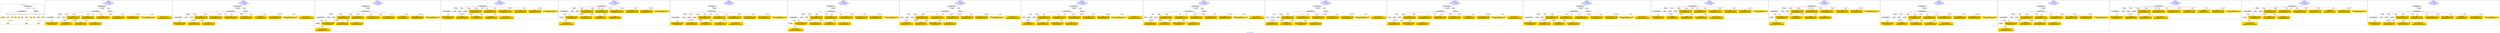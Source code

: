 digraph n0 {
fontcolor="blue"
remincross="true"
label="s10-s-18-artworks.json"
subgraph cluster_0 {
label="1-correct model"
n2[style="filled",color="white",fillcolor="lightgray",label="CulturalHeritageObject1"];
n3[shape="plaintext",style="filled",fillcolor="gold",label="dateCreated"];
n4[style="filled",color="white",fillcolor="lightgray",label="Person1"];
n5[shape="plaintext",style="filled",fillcolor="gold",label="values"];
n6[shape="plaintext",style="filled",fillcolor="gold",label="values"];
n7[shape="plaintext",style="filled",fillcolor="gold",label="values"];
n8[shape="plaintext",style="filled",fillcolor="gold",label="values"];
n9[style="filled",color="white",fillcolor="lightgray",label="Concept1"];
n10[shape="plaintext",style="filled",fillcolor="gold",label="values"];
n11[shape="plaintext",style="filled",fillcolor="gold",label="values"];
n12[style="filled",color="white",fillcolor="lightgray",label="Concept2"];
n13[shape="plaintext",style="filled",fillcolor="gold",label="values"];
n14[style="filled",color="white",fillcolor="lightgray",label="EuropeanaAggregation1"];
n15[style="filled",color="white",fillcolor="lightgray",label="WebResource1"];
n16[shape="plaintext",style="filled",fillcolor="gold",label="values"];
n17[shape="plaintext",style="filled",fillcolor="gold",label="values"];
n18[shape="plaintext",style="filled",fillcolor="gold",label="values"];
}
subgraph cluster_1 {
label="candidate 0\nlink coherence:1.0\nnode coherence:1.0\nconfidence:0.4982461042135464\nmapping score:0.5903244589802731\ncost:15.99933\n-precision:0.75-recall:0.75"
n20[style="filled",color="white",fillcolor="lightgray",label="CulturalHeritageObject1"];
n21[style="filled",color="white",fillcolor="lightgray",label="CulturalHeritageObject2"];
n22[style="filled",color="white",fillcolor="lightgray",label="Person1"];
n23[style="filled",color="white",fillcolor="lightgray",label="Concept1"];
n24[style="filled",color="white",fillcolor="lightgray",label="EuropeanaAggregation1"];
n25[style="filled",color="white",fillcolor="lightgray",label="WebResource1"];
n26[shape="plaintext",style="filled",fillcolor="gold",label="values\n[CulturalHeritageObject,description,0.313]\n[CulturalHeritageObject,title,0.301]\n[Person,biographicalInformation,0.288]\n[Concept,prefLabel,0.099]"];
n27[shape="plaintext",style="filled",fillcolor="gold",label="values\n[Concept,prefLabel,0.521]\n[CulturalHeritageObject,description,0.169]\n[CulturalHeritageObject,medium,0.167]\n[CulturalHeritageObject,title,0.143]"];
n28[shape="plaintext",style="filled",fillcolor="gold",label="values\n[CulturalHeritageObject,provenance,0.482]\n[Person,biographicalInformation,0.232]\n[CulturalHeritageObject,title,0.157]\n[CulturalHeritageObject,description,0.129]"];
n29[shape="plaintext",style="filled",fillcolor="gold",label="values\n[CulturalHeritageObject,title,0.385]\n[CulturalHeritageObject,description,0.242]\n[Person,biographicalInformation,0.204]\n[CulturalHeritageObject,provenance,0.169]"];
n30[shape="plaintext",style="filled",fillcolor="gold",label="dateCreated\n[Person,dateOfDeath,0.34]\n[CulturalHeritageObject,created,0.319]\n[Person,dateOfBirth,0.267]\n[CulturalHeritageObject,provenance,0.073]"];
n31[shape="plaintext",style="filled",fillcolor="gold",label="values\n[Person,nameOfThePerson,0.536]\n[Person,biographicalInformation,0.378]\n[CulturalHeritageObject,title,0.045]\n[CulturalHeritageObject,description,0.041]"];
n32[shape="plaintext",style="filled",fillcolor="gold",label="values\n[CulturalHeritageObject,extent,0.57]\n[CulturalHeritageObject,accessionNumber,0.178]\n[CulturalHeritageObject,provenance,0.149]\n[CulturalHeritageObject,title,0.102]"];
n33[shape="plaintext",style="filled",fillcolor="gold",label="values\n[CulturalHeritageObject,description,0.371]\n[CulturalHeritageObject,title,0.308]\n[Person,biographicalInformation,0.244]\n[CulturalHeritageObject,provenance,0.077]"];
n34[shape="plaintext",style="filled",fillcolor="gold",label="values\n[WebResource,classLink,0.521]\n[Document,classLink,0.42]\n[CulturalHeritageObject,provenance,0.042]\n[CulturalHeritageObject,accessionNumber,0.017]"];
n35[shape="plaintext",style="filled",fillcolor="gold",label="values\n[CulturalHeritageObject,medium,0.786]\n[CulturalHeritageObject,description,0.091]\n[CulturalHeritageObject,extent,0.07]\n[Person,biographicalInformation,0.053]"];
n36[shape="plaintext",style="filled",fillcolor="gold",label="values\n[CulturalHeritageObject,accessionNumber,0.667]\n[WebResource,classLink,0.333]"];
}
subgraph cluster_2 {
label="candidate 1\nlink coherence:1.0\nnode coherence:1.0\nconfidence:0.4963604066588774\nmapping score:0.5896958931287167\ncost:15.99933\n-precision:0.81-recall:0.81"
n38[style="filled",color="white",fillcolor="lightgray",label="CulturalHeritageObject1"];
n39[style="filled",color="white",fillcolor="lightgray",label="CulturalHeritageObject2"];
n40[style="filled",color="white",fillcolor="lightgray",label="Person1"];
n41[style="filled",color="white",fillcolor="lightgray",label="Concept1"];
n42[style="filled",color="white",fillcolor="lightgray",label="EuropeanaAggregation1"];
n43[style="filled",color="white",fillcolor="lightgray",label="WebResource1"];
n44[shape="plaintext",style="filled",fillcolor="gold",label="values\n[CulturalHeritageObject,description,0.313]\n[CulturalHeritageObject,title,0.301]\n[Person,biographicalInformation,0.288]\n[Concept,prefLabel,0.099]"];
n45[shape="plaintext",style="filled",fillcolor="gold",label="values\n[Concept,prefLabel,0.521]\n[CulturalHeritageObject,description,0.169]\n[CulturalHeritageObject,medium,0.167]\n[CulturalHeritageObject,title,0.143]"];
n46[shape="plaintext",style="filled",fillcolor="gold",label="values\n[CulturalHeritageObject,provenance,0.482]\n[Person,biographicalInformation,0.232]\n[CulturalHeritageObject,title,0.157]\n[CulturalHeritageObject,description,0.129]"];
n47[shape="plaintext",style="filled",fillcolor="gold",label="values\n[CulturalHeritageObject,title,0.385]\n[CulturalHeritageObject,description,0.242]\n[Person,biographicalInformation,0.204]\n[CulturalHeritageObject,provenance,0.169]"];
n48[shape="plaintext",style="filled",fillcolor="gold",label="values\n[Person,nameOfThePerson,0.536]\n[Person,biographicalInformation,0.378]\n[CulturalHeritageObject,title,0.045]\n[CulturalHeritageObject,description,0.041]"];
n49[shape="plaintext",style="filled",fillcolor="gold",label="values\n[CulturalHeritageObject,extent,0.57]\n[CulturalHeritageObject,accessionNumber,0.178]\n[CulturalHeritageObject,provenance,0.149]\n[CulturalHeritageObject,title,0.102]"];
n50[shape="plaintext",style="filled",fillcolor="gold",label="values\n[CulturalHeritageObject,description,0.371]\n[CulturalHeritageObject,title,0.308]\n[Person,biographicalInformation,0.244]\n[CulturalHeritageObject,provenance,0.077]"];
n51[shape="plaintext",style="filled",fillcolor="gold",label="values\n[WebResource,classLink,0.521]\n[Document,classLink,0.42]\n[CulturalHeritageObject,provenance,0.042]\n[CulturalHeritageObject,accessionNumber,0.017]"];
n52[shape="plaintext",style="filled",fillcolor="gold",label="dateCreated\n[Person,dateOfDeath,0.34]\n[CulturalHeritageObject,created,0.319]\n[Person,dateOfBirth,0.267]\n[CulturalHeritageObject,provenance,0.073]"];
n53[shape="plaintext",style="filled",fillcolor="gold",label="values\n[CulturalHeritageObject,medium,0.786]\n[CulturalHeritageObject,description,0.091]\n[CulturalHeritageObject,extent,0.07]\n[Person,biographicalInformation,0.053]"];
n54[shape="plaintext",style="filled",fillcolor="gold",label="values\n[CulturalHeritageObject,accessionNumber,0.667]\n[WebResource,classLink,0.333]"];
}
subgraph cluster_3 {
label="candidate 10\nlink coherence:1.0\nnode coherence:1.0\nconfidence:0.4872168350817656\nmapping score:0.5866480359363461\ncost:15.9995\n-precision:0.69-recall:0.69"
n56[style="filled",color="white",fillcolor="lightgray",label="CulturalHeritageObject1"];
n57[style="filled",color="white",fillcolor="lightgray",label="CulturalHeritageObject2"];
n58[style="filled",color="white",fillcolor="lightgray",label="Person1"];
n59[style="filled",color="white",fillcolor="lightgray",label="Concept1"];
n60[style="filled",color="white",fillcolor="lightgray",label="Document2"];
n61[style="filled",color="white",fillcolor="lightgray",label="EuropeanaAggregation1"];
n62[shape="plaintext",style="filled",fillcolor="gold",label="values\n[CulturalHeritageObject,description,0.313]\n[CulturalHeritageObject,title,0.301]\n[Person,biographicalInformation,0.288]\n[Concept,prefLabel,0.099]"];
n63[shape="plaintext",style="filled",fillcolor="gold",label="values\n[Concept,prefLabel,0.521]\n[CulturalHeritageObject,description,0.169]\n[CulturalHeritageObject,medium,0.167]\n[CulturalHeritageObject,title,0.143]"];
n64[shape="plaintext",style="filled",fillcolor="gold",label="values\n[CulturalHeritageObject,provenance,0.482]\n[Person,biographicalInformation,0.232]\n[CulturalHeritageObject,title,0.157]\n[CulturalHeritageObject,description,0.129]"];
n65[shape="plaintext",style="filled",fillcolor="gold",label="values\n[CulturalHeritageObject,title,0.385]\n[CulturalHeritageObject,description,0.242]\n[Person,biographicalInformation,0.204]\n[CulturalHeritageObject,provenance,0.169]"];
n66[shape="plaintext",style="filled",fillcolor="gold",label="values\n[Person,nameOfThePerson,0.536]\n[Person,biographicalInformation,0.378]\n[CulturalHeritageObject,title,0.045]\n[CulturalHeritageObject,description,0.041]"];
n67[shape="plaintext",style="filled",fillcolor="gold",label="values\n[WebResource,classLink,0.521]\n[Document,classLink,0.42]\n[CulturalHeritageObject,provenance,0.042]\n[CulturalHeritageObject,accessionNumber,0.017]"];
n68[shape="plaintext",style="filled",fillcolor="gold",label="values\n[CulturalHeritageObject,extent,0.57]\n[CulturalHeritageObject,accessionNumber,0.178]\n[CulturalHeritageObject,provenance,0.149]\n[CulturalHeritageObject,title,0.102]"];
n69[shape="plaintext",style="filled",fillcolor="gold",label="values\n[CulturalHeritageObject,description,0.371]\n[CulturalHeritageObject,title,0.308]\n[Person,biographicalInformation,0.244]\n[CulturalHeritageObject,provenance,0.077]"];
n70[shape="plaintext",style="filled",fillcolor="gold",label="dateCreated\n[Person,dateOfDeath,0.34]\n[CulturalHeritageObject,created,0.319]\n[Person,dateOfBirth,0.267]\n[CulturalHeritageObject,provenance,0.073]"];
n71[shape="plaintext",style="filled",fillcolor="gold",label="values\n[CulturalHeritageObject,medium,0.786]\n[CulturalHeritageObject,description,0.091]\n[CulturalHeritageObject,extent,0.07]\n[Person,biographicalInformation,0.053]"];
n72[shape="plaintext",style="filled",fillcolor="gold",label="values\n[CulturalHeritageObject,accessionNumber,0.667]\n[WebResource,classLink,0.333]"];
}
subgraph cluster_4 {
label="candidate 11\nlink coherence:1.0\nnode coherence:1.0\nconfidence:0.4825098905985295\nmapping score:0.5850790544419341\ncost:14.99965\n-precision:0.6-recall:0.56"
n74[style="filled",color="white",fillcolor="lightgray",label="CulturalHeritageObject1"];
n75[style="filled",color="white",fillcolor="lightgray",label="CulturalHeritageObject2"];
n76[style="filled",color="white",fillcolor="lightgray",label="Person1"];
n77[style="filled",color="white",fillcolor="lightgray",label="Concept1"];
n78[style="filled",color="white",fillcolor="lightgray",label="Document1"];
n79[shape="plaintext",style="filled",fillcolor="gold",label="values\n[CulturalHeritageObject,description,0.313]\n[CulturalHeritageObject,title,0.301]\n[Person,biographicalInformation,0.288]\n[Concept,prefLabel,0.099]"];
n80[shape="plaintext",style="filled",fillcolor="gold",label="values\n[Concept,prefLabel,0.521]\n[CulturalHeritageObject,description,0.169]\n[CulturalHeritageObject,medium,0.167]\n[CulturalHeritageObject,title,0.143]"];
n81[shape="plaintext",style="filled",fillcolor="gold",label="values\n[CulturalHeritageObject,provenance,0.482]\n[Person,biographicalInformation,0.232]\n[CulturalHeritageObject,title,0.157]\n[CulturalHeritageObject,description,0.129]"];
n82[shape="plaintext",style="filled",fillcolor="gold",label="values\n[CulturalHeritageObject,title,0.385]\n[CulturalHeritageObject,description,0.242]\n[Person,biographicalInformation,0.204]\n[CulturalHeritageObject,provenance,0.169]"];
n83[shape="plaintext",style="filled",fillcolor="gold",label="values\n[Person,nameOfThePerson,0.536]\n[Person,biographicalInformation,0.378]\n[CulturalHeritageObject,title,0.045]\n[CulturalHeritageObject,description,0.041]"];
n84[shape="plaintext",style="filled",fillcolor="gold",label="values\n[WebResource,classLink,0.521]\n[Document,classLink,0.42]\n[CulturalHeritageObject,provenance,0.042]\n[CulturalHeritageObject,accessionNumber,0.017]"];
n85[shape="plaintext",style="filled",fillcolor="gold",label="values\n[CulturalHeritageObject,extent,0.57]\n[CulturalHeritageObject,accessionNumber,0.178]\n[CulturalHeritageObject,provenance,0.149]\n[CulturalHeritageObject,title,0.102]"];
n86[shape="plaintext",style="filled",fillcolor="gold",label="values\n[CulturalHeritageObject,description,0.371]\n[CulturalHeritageObject,title,0.308]\n[Person,biographicalInformation,0.244]\n[CulturalHeritageObject,provenance,0.077]"];
n87[shape="plaintext",style="filled",fillcolor="gold",label="values\n[CulturalHeritageObject,medium,0.786]\n[CulturalHeritageObject,description,0.091]\n[CulturalHeritageObject,extent,0.07]\n[Person,biographicalInformation,0.053]"];
n88[shape="plaintext",style="filled",fillcolor="gold",label="dateCreated\n[Person,dateOfDeath,0.34]\n[CulturalHeritageObject,created,0.319]\n[Person,dateOfBirth,0.267]\n[CulturalHeritageObject,provenance,0.073]"];
n89[shape="plaintext",style="filled",fillcolor="gold",label="values\n[CulturalHeritageObject,accessionNumber,0.667]\n[WebResource,classLink,0.333]"];
}
subgraph cluster_5 {
label="candidate 12\nlink coherence:1.0\nnode coherence:1.0\nconfidence:0.4825098905985295\nmapping score:0.5850790544419341\ncost:14.99968\n-precision:0.6-recall:0.56"
n91[style="filled",color="white",fillcolor="lightgray",label="CulturalHeritageObject1"];
n92[style="filled",color="white",fillcolor="lightgray",label="CulturalHeritageObject2"];
n93[style="filled",color="white",fillcolor="lightgray",label="Person1"];
n94[style="filled",color="white",fillcolor="lightgray",label="Concept1"];
n95[style="filled",color="white",fillcolor="lightgray",label="Document2"];
n96[shape="plaintext",style="filled",fillcolor="gold",label="values\n[CulturalHeritageObject,description,0.313]\n[CulturalHeritageObject,title,0.301]\n[Person,biographicalInformation,0.288]\n[Concept,prefLabel,0.099]"];
n97[shape="plaintext",style="filled",fillcolor="gold",label="values\n[Concept,prefLabel,0.521]\n[CulturalHeritageObject,description,0.169]\n[CulturalHeritageObject,medium,0.167]\n[CulturalHeritageObject,title,0.143]"];
n98[shape="plaintext",style="filled",fillcolor="gold",label="values\n[CulturalHeritageObject,provenance,0.482]\n[Person,biographicalInformation,0.232]\n[CulturalHeritageObject,title,0.157]\n[CulturalHeritageObject,description,0.129]"];
n99[shape="plaintext",style="filled",fillcolor="gold",label="values\n[CulturalHeritageObject,title,0.385]\n[CulturalHeritageObject,description,0.242]\n[Person,biographicalInformation,0.204]\n[CulturalHeritageObject,provenance,0.169]"];
n100[shape="plaintext",style="filled",fillcolor="gold",label="values\n[Person,nameOfThePerson,0.536]\n[Person,biographicalInformation,0.378]\n[CulturalHeritageObject,title,0.045]\n[CulturalHeritageObject,description,0.041]"];
n101[shape="plaintext",style="filled",fillcolor="gold",label="values\n[WebResource,classLink,0.521]\n[Document,classLink,0.42]\n[CulturalHeritageObject,provenance,0.042]\n[CulturalHeritageObject,accessionNumber,0.017]"];
n102[shape="plaintext",style="filled",fillcolor="gold",label="values\n[CulturalHeritageObject,extent,0.57]\n[CulturalHeritageObject,accessionNumber,0.178]\n[CulturalHeritageObject,provenance,0.149]\n[CulturalHeritageObject,title,0.102]"];
n103[shape="plaintext",style="filled",fillcolor="gold",label="values\n[CulturalHeritageObject,description,0.371]\n[CulturalHeritageObject,title,0.308]\n[Person,biographicalInformation,0.244]\n[CulturalHeritageObject,provenance,0.077]"];
n104[shape="plaintext",style="filled",fillcolor="gold",label="values\n[CulturalHeritageObject,medium,0.786]\n[CulturalHeritageObject,description,0.091]\n[CulturalHeritageObject,extent,0.07]\n[Person,biographicalInformation,0.053]"];
n105[shape="plaintext",style="filled",fillcolor="gold",label="dateCreated\n[Person,dateOfDeath,0.34]\n[CulturalHeritageObject,created,0.319]\n[Person,dateOfBirth,0.267]\n[CulturalHeritageObject,provenance,0.073]"];
n106[shape="plaintext",style="filled",fillcolor="gold",label="values\n[CulturalHeritageObject,accessionNumber,0.667]\n[WebResource,classLink,0.333]"];
}
subgraph cluster_6 {
label="candidate 13\nlink coherence:1.0\nnode coherence:1.0\nconfidence:0.4825098905985295\nmapping score:0.5850790544419341\ncost:15.99947\n-precision:0.62-recall:0.62"
n108[style="filled",color="white",fillcolor="lightgray",label="CulturalHeritageObject1"];
n109[style="filled",color="white",fillcolor="lightgray",label="CulturalHeritageObject2"];
n110[style="filled",color="white",fillcolor="lightgray",label="Person1"];
n111[style="filled",color="white",fillcolor="lightgray",label="Concept1"];
n112[style="filled",color="white",fillcolor="lightgray",label="Document1"];
n113[style="filled",color="white",fillcolor="lightgray",label="EuropeanaAggregation1"];
n114[shape="plaintext",style="filled",fillcolor="gold",label="values\n[CulturalHeritageObject,description,0.313]\n[CulturalHeritageObject,title,0.301]\n[Person,biographicalInformation,0.288]\n[Concept,prefLabel,0.099]"];
n115[shape="plaintext",style="filled",fillcolor="gold",label="values\n[Concept,prefLabel,0.521]\n[CulturalHeritageObject,description,0.169]\n[CulturalHeritageObject,medium,0.167]\n[CulturalHeritageObject,title,0.143]"];
n116[shape="plaintext",style="filled",fillcolor="gold",label="values\n[CulturalHeritageObject,provenance,0.482]\n[Person,biographicalInformation,0.232]\n[CulturalHeritageObject,title,0.157]\n[CulturalHeritageObject,description,0.129]"];
n117[shape="plaintext",style="filled",fillcolor="gold",label="values\n[CulturalHeritageObject,title,0.385]\n[CulturalHeritageObject,description,0.242]\n[Person,biographicalInformation,0.204]\n[CulturalHeritageObject,provenance,0.169]"];
n118[shape="plaintext",style="filled",fillcolor="gold",label="values\n[Person,nameOfThePerson,0.536]\n[Person,biographicalInformation,0.378]\n[CulturalHeritageObject,title,0.045]\n[CulturalHeritageObject,description,0.041]"];
n119[shape="plaintext",style="filled",fillcolor="gold",label="values\n[WebResource,classLink,0.521]\n[Document,classLink,0.42]\n[CulturalHeritageObject,provenance,0.042]\n[CulturalHeritageObject,accessionNumber,0.017]"];
n120[shape="plaintext",style="filled",fillcolor="gold",label="values\n[CulturalHeritageObject,extent,0.57]\n[CulturalHeritageObject,accessionNumber,0.178]\n[CulturalHeritageObject,provenance,0.149]\n[CulturalHeritageObject,title,0.102]"];
n121[shape="plaintext",style="filled",fillcolor="gold",label="values\n[CulturalHeritageObject,description,0.371]\n[CulturalHeritageObject,title,0.308]\n[Person,biographicalInformation,0.244]\n[CulturalHeritageObject,provenance,0.077]"];
n122[shape="plaintext",style="filled",fillcolor="gold",label="values\n[CulturalHeritageObject,medium,0.786]\n[CulturalHeritageObject,description,0.091]\n[CulturalHeritageObject,extent,0.07]\n[Person,biographicalInformation,0.053]"];
n123[shape="plaintext",style="filled",fillcolor="gold",label="dateCreated\n[Person,dateOfDeath,0.34]\n[CulturalHeritageObject,created,0.319]\n[Person,dateOfBirth,0.267]\n[CulturalHeritageObject,provenance,0.073]"];
n124[shape="plaintext",style="filled",fillcolor="gold",label="values\n[CulturalHeritageObject,accessionNumber,0.667]\n[WebResource,classLink,0.333]"];
}
subgraph cluster_7 {
label="candidate 14\nlink coherence:1.0\nnode coherence:1.0\nconfidence:0.4825098905985295\nmapping score:0.5850790544419341\ncost:15.9995\n-precision:0.62-recall:0.62"
n126[style="filled",color="white",fillcolor="lightgray",label="CulturalHeritageObject1"];
n127[style="filled",color="white",fillcolor="lightgray",label="CulturalHeritageObject2"];
n128[style="filled",color="white",fillcolor="lightgray",label="Person1"];
n129[style="filled",color="white",fillcolor="lightgray",label="Concept1"];
n130[style="filled",color="white",fillcolor="lightgray",label="Document2"];
n131[style="filled",color="white",fillcolor="lightgray",label="EuropeanaAggregation1"];
n132[shape="plaintext",style="filled",fillcolor="gold",label="values\n[CulturalHeritageObject,description,0.313]\n[CulturalHeritageObject,title,0.301]\n[Person,biographicalInformation,0.288]\n[Concept,prefLabel,0.099]"];
n133[shape="plaintext",style="filled",fillcolor="gold",label="values\n[Concept,prefLabel,0.521]\n[CulturalHeritageObject,description,0.169]\n[CulturalHeritageObject,medium,0.167]\n[CulturalHeritageObject,title,0.143]"];
n134[shape="plaintext",style="filled",fillcolor="gold",label="values\n[CulturalHeritageObject,provenance,0.482]\n[Person,biographicalInformation,0.232]\n[CulturalHeritageObject,title,0.157]\n[CulturalHeritageObject,description,0.129]"];
n135[shape="plaintext",style="filled",fillcolor="gold",label="values\n[CulturalHeritageObject,title,0.385]\n[CulturalHeritageObject,description,0.242]\n[Person,biographicalInformation,0.204]\n[CulturalHeritageObject,provenance,0.169]"];
n136[shape="plaintext",style="filled",fillcolor="gold",label="values\n[Person,nameOfThePerson,0.536]\n[Person,biographicalInformation,0.378]\n[CulturalHeritageObject,title,0.045]\n[CulturalHeritageObject,description,0.041]"];
n137[shape="plaintext",style="filled",fillcolor="gold",label="values\n[WebResource,classLink,0.521]\n[Document,classLink,0.42]\n[CulturalHeritageObject,provenance,0.042]\n[CulturalHeritageObject,accessionNumber,0.017]"];
n138[shape="plaintext",style="filled",fillcolor="gold",label="values\n[CulturalHeritageObject,extent,0.57]\n[CulturalHeritageObject,accessionNumber,0.178]\n[CulturalHeritageObject,provenance,0.149]\n[CulturalHeritageObject,title,0.102]"];
n139[shape="plaintext",style="filled",fillcolor="gold",label="values\n[CulturalHeritageObject,description,0.371]\n[CulturalHeritageObject,title,0.308]\n[Person,biographicalInformation,0.244]\n[CulturalHeritageObject,provenance,0.077]"];
n140[shape="plaintext",style="filled",fillcolor="gold",label="values\n[CulturalHeritageObject,medium,0.786]\n[CulturalHeritageObject,description,0.091]\n[CulturalHeritageObject,extent,0.07]\n[Person,biographicalInformation,0.053]"];
n141[shape="plaintext",style="filled",fillcolor="gold",label="dateCreated\n[Person,dateOfDeath,0.34]\n[CulturalHeritageObject,created,0.319]\n[Person,dateOfBirth,0.267]\n[CulturalHeritageObject,provenance,0.073]"];
n142[shape="plaintext",style="filled",fillcolor="gold",label="values\n[CulturalHeritageObject,accessionNumber,0.667]\n[WebResource,classLink,0.333]"];
}
subgraph cluster_8 {
label="candidate 15\nlink coherence:1.0\nnode coherence:1.0\nconfidence:0.47982492162456913\nmapping score:0.5841840647839472\ncost:15.99933\n-precision:0.94-recall:0.94"
n144[style="filled",color="white",fillcolor="lightgray",label="CulturalHeritageObject1"];
n145[style="filled",color="white",fillcolor="lightgray",label="Person1"];
n146[style="filled",color="white",fillcolor="lightgray",label="Concept1"];
n147[style="filled",color="white",fillcolor="lightgray",label="Concept2"];
n148[style="filled",color="white",fillcolor="lightgray",label="EuropeanaAggregation1"];
n149[style="filled",color="white",fillcolor="lightgray",label="WebResource1"];
n150[shape="plaintext",style="filled",fillcolor="gold",label="values\n[CulturalHeritageObject,title,0.385]\n[CulturalHeritageObject,description,0.242]\n[Person,biographicalInformation,0.204]\n[CulturalHeritageObject,provenance,0.169]"];
n151[shape="plaintext",style="filled",fillcolor="gold",label="values\n[CulturalHeritageObject,description,0.313]\n[CulturalHeritageObject,title,0.301]\n[Person,biographicalInformation,0.288]\n[Concept,prefLabel,0.099]"];
n152[shape="plaintext",style="filled",fillcolor="gold",label="dateCreated\n[Person,dateOfDeath,0.34]\n[CulturalHeritageObject,created,0.319]\n[Person,dateOfBirth,0.267]\n[CulturalHeritageObject,provenance,0.073]"];
n153[shape="plaintext",style="filled",fillcolor="gold",label="values\n[Person,nameOfThePerson,0.536]\n[Person,biographicalInformation,0.378]\n[CulturalHeritageObject,title,0.045]\n[CulturalHeritageObject,description,0.041]"];
n154[shape="plaintext",style="filled",fillcolor="gold",label="values\n[CulturalHeritageObject,extent,0.57]\n[CulturalHeritageObject,accessionNumber,0.178]\n[CulturalHeritageObject,provenance,0.149]\n[CulturalHeritageObject,title,0.102]"];
n155[shape="plaintext",style="filled",fillcolor="gold",label="values\n[CulturalHeritageObject,provenance,0.482]\n[Person,biographicalInformation,0.232]\n[CulturalHeritageObject,title,0.157]\n[CulturalHeritageObject,description,0.129]"];
n156[shape="plaintext",style="filled",fillcolor="gold",label="values\n[CulturalHeritageObject,description,0.371]\n[CulturalHeritageObject,title,0.308]\n[Person,biographicalInformation,0.244]\n[CulturalHeritageObject,provenance,0.077]"];
n157[shape="plaintext",style="filled",fillcolor="gold",label="values\n[WebResource,classLink,0.521]\n[Document,classLink,0.42]\n[CulturalHeritageObject,provenance,0.042]\n[CulturalHeritageObject,accessionNumber,0.017]"];
n158[shape="plaintext",style="filled",fillcolor="gold",label="values\n[CulturalHeritageObject,medium,0.786]\n[CulturalHeritageObject,description,0.091]\n[CulturalHeritageObject,extent,0.07]\n[Person,biographicalInformation,0.053]"];
n159[shape="plaintext",style="filled",fillcolor="gold",label="values\n[Concept,prefLabel,0.521]\n[CulturalHeritageObject,description,0.169]\n[CulturalHeritageObject,medium,0.167]\n[CulturalHeritageObject,title,0.143]"];
n160[shape="plaintext",style="filled",fillcolor="gold",label="values\n[CulturalHeritageObject,accessionNumber,0.667]\n[WebResource,classLink,0.333]"];
}
subgraph cluster_9 {
label="candidate 16\nlink coherence:1.0\nnode coherence:1.0\nconfidence:0.47982492162456913\nmapping score:0.5841840647839472\ncost:15.99935\n-precision:0.81-recall:0.81"
n162[style="filled",color="white",fillcolor="lightgray",label="CulturalHeritageObject1"];
n163[style="filled",color="white",fillcolor="lightgray",label="Person1"];
n164[style="filled",color="white",fillcolor="lightgray",label="Concept1"];
n165[style="filled",color="white",fillcolor="lightgray",label="Concept2"];
n166[style="filled",color="white",fillcolor="lightgray",label="EuropeanaAggregation1"];
n167[style="filled",color="white",fillcolor="lightgray",label="WebResource1"];
n168[shape="plaintext",style="filled",fillcolor="gold",label="values\n[CulturalHeritageObject,title,0.385]\n[CulturalHeritageObject,description,0.242]\n[Person,biographicalInformation,0.204]\n[CulturalHeritageObject,provenance,0.169]"];
n169[shape="plaintext",style="filled",fillcolor="gold",label="values\n[CulturalHeritageObject,description,0.313]\n[CulturalHeritageObject,title,0.301]\n[Person,biographicalInformation,0.288]\n[Concept,prefLabel,0.099]"];
n170[shape="plaintext",style="filled",fillcolor="gold",label="dateCreated\n[Person,dateOfDeath,0.34]\n[CulturalHeritageObject,created,0.319]\n[Person,dateOfBirth,0.267]\n[CulturalHeritageObject,provenance,0.073]"];
n171[shape="plaintext",style="filled",fillcolor="gold",label="values\n[Person,nameOfThePerson,0.536]\n[Person,biographicalInformation,0.378]\n[CulturalHeritageObject,title,0.045]\n[CulturalHeritageObject,description,0.041]"];
n172[shape="plaintext",style="filled",fillcolor="gold",label="values\n[CulturalHeritageObject,extent,0.57]\n[CulturalHeritageObject,accessionNumber,0.178]\n[CulturalHeritageObject,provenance,0.149]\n[CulturalHeritageObject,title,0.102]"];
n173[shape="plaintext",style="filled",fillcolor="gold",label="values\n[CulturalHeritageObject,provenance,0.482]\n[Person,biographicalInformation,0.232]\n[CulturalHeritageObject,title,0.157]\n[CulturalHeritageObject,description,0.129]"];
n174[shape="plaintext",style="filled",fillcolor="gold",label="values\n[CulturalHeritageObject,description,0.371]\n[CulturalHeritageObject,title,0.308]\n[Person,biographicalInformation,0.244]\n[CulturalHeritageObject,provenance,0.077]"];
n175[shape="plaintext",style="filled",fillcolor="gold",label="values\n[WebResource,classLink,0.521]\n[Document,classLink,0.42]\n[CulturalHeritageObject,provenance,0.042]\n[CulturalHeritageObject,accessionNumber,0.017]"];
n176[shape="plaintext",style="filled",fillcolor="gold",label="values\n[CulturalHeritageObject,medium,0.786]\n[CulturalHeritageObject,description,0.091]\n[CulturalHeritageObject,extent,0.07]\n[Person,biographicalInformation,0.053]"];
n177[shape="plaintext",style="filled",fillcolor="gold",label="values\n[Concept,prefLabel,0.521]\n[CulturalHeritageObject,description,0.169]\n[CulturalHeritageObject,medium,0.167]\n[CulturalHeritageObject,title,0.143]"];
n178[shape="plaintext",style="filled",fillcolor="gold",label="values\n[CulturalHeritageObject,accessionNumber,0.667]\n[WebResource,classLink,0.333]"];
}
subgraph cluster_10 {
label="candidate 17\nlink coherence:1.0\nnode coherence:1.0\nconfidence:0.47982492162456913\nmapping score:0.5841840647839472\ncost:15.99955\n-precision:0.88-recall:0.88"
n180[style="filled",color="white",fillcolor="lightgray",label="CulturalHeritageObject1"];
n181[style="filled",color="white",fillcolor="lightgray",label="Person2"];
n182[style="filled",color="white",fillcolor="lightgray",label="Concept1"];
n183[style="filled",color="white",fillcolor="lightgray",label="Concept2"];
n184[style="filled",color="white",fillcolor="lightgray",label="EuropeanaAggregation1"];
n185[style="filled",color="white",fillcolor="lightgray",label="WebResource1"];
n186[shape="plaintext",style="filled",fillcolor="gold",label="values\n[CulturalHeritageObject,title,0.385]\n[CulturalHeritageObject,description,0.242]\n[Person,biographicalInformation,0.204]\n[CulturalHeritageObject,provenance,0.169]"];
n187[shape="plaintext",style="filled",fillcolor="gold",label="values\n[CulturalHeritageObject,description,0.313]\n[CulturalHeritageObject,title,0.301]\n[Person,biographicalInformation,0.288]\n[Concept,prefLabel,0.099]"];
n188[shape="plaintext",style="filled",fillcolor="gold",label="values\n[CulturalHeritageObject,extent,0.57]\n[CulturalHeritageObject,accessionNumber,0.178]\n[CulturalHeritageObject,provenance,0.149]\n[CulturalHeritageObject,title,0.102]"];
n189[shape="plaintext",style="filled",fillcolor="gold",label="values\n[CulturalHeritageObject,provenance,0.482]\n[Person,biographicalInformation,0.232]\n[CulturalHeritageObject,title,0.157]\n[CulturalHeritageObject,description,0.129]"];
n190[shape="plaintext",style="filled",fillcolor="gold",label="values\n[CulturalHeritageObject,description,0.371]\n[CulturalHeritageObject,title,0.308]\n[Person,biographicalInformation,0.244]\n[CulturalHeritageObject,provenance,0.077]"];
n191[shape="plaintext",style="filled",fillcolor="gold",label="values\n[WebResource,classLink,0.521]\n[Document,classLink,0.42]\n[CulturalHeritageObject,provenance,0.042]\n[CulturalHeritageObject,accessionNumber,0.017]"];
n192[shape="plaintext",style="filled",fillcolor="gold",label="values\n[CulturalHeritageObject,medium,0.786]\n[CulturalHeritageObject,description,0.091]\n[CulturalHeritageObject,extent,0.07]\n[Person,biographicalInformation,0.053]"];
n193[shape="plaintext",style="filled",fillcolor="gold",label="values\n[Concept,prefLabel,0.521]\n[CulturalHeritageObject,description,0.169]\n[CulturalHeritageObject,medium,0.167]\n[CulturalHeritageObject,title,0.143]"];
n194[shape="plaintext",style="filled",fillcolor="gold",label="values\n[Person,nameOfThePerson,0.536]\n[Person,biographicalInformation,0.378]\n[CulturalHeritageObject,title,0.045]\n[CulturalHeritageObject,description,0.041]"];
n195[shape="plaintext",style="filled",fillcolor="gold",label="dateCreated\n[Person,dateOfDeath,0.34]\n[CulturalHeritageObject,created,0.319]\n[Person,dateOfBirth,0.267]\n[CulturalHeritageObject,provenance,0.073]"];
n196[shape="plaintext",style="filled",fillcolor="gold",label="values\n[CulturalHeritageObject,accessionNumber,0.667]\n[WebResource,classLink,0.333]"];
}
subgraph cluster_11 {
label="candidate 18\nlink coherence:1.0\nnode coherence:1.0\nconfidence:0.47982492162456913\nmapping score:0.5841840647839472\ncost:15.99957\n-precision:0.75-recall:0.75"
n198[style="filled",color="white",fillcolor="lightgray",label="CulturalHeritageObject1"];
n199[style="filled",color="white",fillcolor="lightgray",label="Person2"];
n200[style="filled",color="white",fillcolor="lightgray",label="Concept1"];
n201[style="filled",color="white",fillcolor="lightgray",label="Concept2"];
n202[style="filled",color="white",fillcolor="lightgray",label="EuropeanaAggregation1"];
n203[style="filled",color="white",fillcolor="lightgray",label="WebResource1"];
n204[shape="plaintext",style="filled",fillcolor="gold",label="values\n[CulturalHeritageObject,title,0.385]\n[CulturalHeritageObject,description,0.242]\n[Person,biographicalInformation,0.204]\n[CulturalHeritageObject,provenance,0.169]"];
n205[shape="plaintext",style="filled",fillcolor="gold",label="values\n[CulturalHeritageObject,description,0.313]\n[CulturalHeritageObject,title,0.301]\n[Person,biographicalInformation,0.288]\n[Concept,prefLabel,0.099]"];
n206[shape="plaintext",style="filled",fillcolor="gold",label="values\n[CulturalHeritageObject,extent,0.57]\n[CulturalHeritageObject,accessionNumber,0.178]\n[CulturalHeritageObject,provenance,0.149]\n[CulturalHeritageObject,title,0.102]"];
n207[shape="plaintext",style="filled",fillcolor="gold",label="values\n[CulturalHeritageObject,provenance,0.482]\n[Person,biographicalInformation,0.232]\n[CulturalHeritageObject,title,0.157]\n[CulturalHeritageObject,description,0.129]"];
n208[shape="plaintext",style="filled",fillcolor="gold",label="values\n[CulturalHeritageObject,description,0.371]\n[CulturalHeritageObject,title,0.308]\n[Person,biographicalInformation,0.244]\n[CulturalHeritageObject,provenance,0.077]"];
n209[shape="plaintext",style="filled",fillcolor="gold",label="values\n[WebResource,classLink,0.521]\n[Document,classLink,0.42]\n[CulturalHeritageObject,provenance,0.042]\n[CulturalHeritageObject,accessionNumber,0.017]"];
n210[shape="plaintext",style="filled",fillcolor="gold",label="values\n[CulturalHeritageObject,medium,0.786]\n[CulturalHeritageObject,description,0.091]\n[CulturalHeritageObject,extent,0.07]\n[Person,biographicalInformation,0.053]"];
n211[shape="plaintext",style="filled",fillcolor="gold",label="values\n[Concept,prefLabel,0.521]\n[CulturalHeritageObject,description,0.169]\n[CulturalHeritageObject,medium,0.167]\n[CulturalHeritageObject,title,0.143]"];
n212[shape="plaintext",style="filled",fillcolor="gold",label="values\n[Person,nameOfThePerson,0.536]\n[Person,biographicalInformation,0.378]\n[CulturalHeritageObject,title,0.045]\n[CulturalHeritageObject,description,0.041]"];
n213[shape="plaintext",style="filled",fillcolor="gold",label="dateCreated\n[Person,dateOfDeath,0.34]\n[CulturalHeritageObject,created,0.319]\n[Person,dateOfBirth,0.267]\n[CulturalHeritageObject,provenance,0.073]"];
n214[shape="plaintext",style="filled",fillcolor="gold",label="values\n[CulturalHeritageObject,accessionNumber,0.667]\n[WebResource,classLink,0.333]"];
}
subgraph cluster_12 {
label="candidate 19\nlink coherence:1.0\nnode coherence:1.0\nconfidence:0.4779392240699\nmapping score:0.5835554989323909\ncost:15.99933\n-precision:1.0-recall:1.0"
n216[style="filled",color="white",fillcolor="lightgray",label="CulturalHeritageObject1"];
n217[style="filled",color="white",fillcolor="lightgray",label="Person1"];
n218[style="filled",color="white",fillcolor="lightgray",label="Concept1"];
n219[style="filled",color="white",fillcolor="lightgray",label="Concept2"];
n220[style="filled",color="white",fillcolor="lightgray",label="EuropeanaAggregation1"];
n221[style="filled",color="white",fillcolor="lightgray",label="WebResource1"];
n222[shape="plaintext",style="filled",fillcolor="gold",label="values\n[CulturalHeritageObject,title,0.385]\n[CulturalHeritageObject,description,0.242]\n[Person,biographicalInformation,0.204]\n[CulturalHeritageObject,provenance,0.169]"];
n223[shape="plaintext",style="filled",fillcolor="gold",label="values\n[CulturalHeritageObject,description,0.313]\n[CulturalHeritageObject,title,0.301]\n[Person,biographicalInformation,0.288]\n[Concept,prefLabel,0.099]"];
n224[shape="plaintext",style="filled",fillcolor="gold",label="values\n[Person,nameOfThePerson,0.536]\n[Person,biographicalInformation,0.378]\n[CulturalHeritageObject,title,0.045]\n[CulturalHeritageObject,description,0.041]"];
n225[shape="plaintext",style="filled",fillcolor="gold",label="values\n[CulturalHeritageObject,extent,0.57]\n[CulturalHeritageObject,accessionNumber,0.178]\n[CulturalHeritageObject,provenance,0.149]\n[CulturalHeritageObject,title,0.102]"];
n226[shape="plaintext",style="filled",fillcolor="gold",label="values\n[CulturalHeritageObject,provenance,0.482]\n[Person,biographicalInformation,0.232]\n[CulturalHeritageObject,title,0.157]\n[CulturalHeritageObject,description,0.129]"];
n227[shape="plaintext",style="filled",fillcolor="gold",label="values\n[CulturalHeritageObject,description,0.371]\n[CulturalHeritageObject,title,0.308]\n[Person,biographicalInformation,0.244]\n[CulturalHeritageObject,provenance,0.077]"];
n228[shape="plaintext",style="filled",fillcolor="gold",label="values\n[WebResource,classLink,0.521]\n[Document,classLink,0.42]\n[CulturalHeritageObject,provenance,0.042]\n[CulturalHeritageObject,accessionNumber,0.017]"];
n229[shape="plaintext",style="filled",fillcolor="gold",label="dateCreated\n[Person,dateOfDeath,0.34]\n[CulturalHeritageObject,created,0.319]\n[Person,dateOfBirth,0.267]\n[CulturalHeritageObject,provenance,0.073]"];
n230[shape="plaintext",style="filled",fillcolor="gold",label="values\n[CulturalHeritageObject,medium,0.786]\n[CulturalHeritageObject,description,0.091]\n[CulturalHeritageObject,extent,0.07]\n[Person,biographicalInformation,0.053]"];
n231[shape="plaintext",style="filled",fillcolor="gold",label="values\n[Concept,prefLabel,0.521]\n[CulturalHeritageObject,description,0.169]\n[CulturalHeritageObject,medium,0.167]\n[CulturalHeritageObject,title,0.143]"];
n232[shape="plaintext",style="filled",fillcolor="gold",label="values\n[CulturalHeritageObject,accessionNumber,0.667]\n[WebResource,classLink,0.333]"];
}
subgraph cluster_13 {
label="candidate 2\nlink coherence:1.0\nnode coherence:1.0\nconfidence:0.49165346217564126\nmapping score:0.5881269116343046\ncost:15.99933\n-precision:0.75-recall:0.75"
n234[style="filled",color="white",fillcolor="lightgray",label="CulturalHeritageObject1"];
n235[style="filled",color="white",fillcolor="lightgray",label="CulturalHeritageObject2"];
n236[style="filled",color="white",fillcolor="lightgray",label="Person1"];
n237[style="filled",color="white",fillcolor="lightgray",label="Concept1"];
n238[style="filled",color="white",fillcolor="lightgray",label="EuropeanaAggregation1"];
n239[style="filled",color="white",fillcolor="lightgray",label="WebResource1"];
n240[shape="plaintext",style="filled",fillcolor="gold",label="values\n[CulturalHeritageObject,description,0.313]\n[CulturalHeritageObject,title,0.301]\n[Person,biographicalInformation,0.288]\n[Concept,prefLabel,0.099]"];
n241[shape="plaintext",style="filled",fillcolor="gold",label="values\n[Concept,prefLabel,0.521]\n[CulturalHeritageObject,description,0.169]\n[CulturalHeritageObject,medium,0.167]\n[CulturalHeritageObject,title,0.143]"];
n242[shape="plaintext",style="filled",fillcolor="gold",label="values\n[CulturalHeritageObject,provenance,0.482]\n[Person,biographicalInformation,0.232]\n[CulturalHeritageObject,title,0.157]\n[CulturalHeritageObject,description,0.129]"];
n243[shape="plaintext",style="filled",fillcolor="gold",label="values\n[CulturalHeritageObject,title,0.385]\n[CulturalHeritageObject,description,0.242]\n[Person,biographicalInformation,0.204]\n[CulturalHeritageObject,provenance,0.169]"];
n244[shape="plaintext",style="filled",fillcolor="gold",label="values\n[Person,nameOfThePerson,0.536]\n[Person,biographicalInformation,0.378]\n[CulturalHeritageObject,title,0.045]\n[CulturalHeritageObject,description,0.041]"];
n245[shape="plaintext",style="filled",fillcolor="gold",label="values\n[CulturalHeritageObject,extent,0.57]\n[CulturalHeritageObject,accessionNumber,0.178]\n[CulturalHeritageObject,provenance,0.149]\n[CulturalHeritageObject,title,0.102]"];
n246[shape="plaintext",style="filled",fillcolor="gold",label="values\n[CulturalHeritageObject,description,0.371]\n[CulturalHeritageObject,title,0.308]\n[Person,biographicalInformation,0.244]\n[CulturalHeritageObject,provenance,0.077]"];
n247[shape="plaintext",style="filled",fillcolor="gold",label="values\n[WebResource,classLink,0.521]\n[Document,classLink,0.42]\n[CulturalHeritageObject,provenance,0.042]\n[CulturalHeritageObject,accessionNumber,0.017]"];
n248[shape="plaintext",style="filled",fillcolor="gold",label="values\n[CulturalHeritageObject,medium,0.786]\n[CulturalHeritageObject,description,0.091]\n[CulturalHeritageObject,extent,0.07]\n[Person,biographicalInformation,0.053]"];
n249[shape="plaintext",style="filled",fillcolor="gold",label="dateCreated\n[Person,dateOfDeath,0.34]\n[CulturalHeritageObject,created,0.319]\n[Person,dateOfBirth,0.267]\n[CulturalHeritageObject,provenance,0.073]"];
n250[shape="plaintext",style="filled",fillcolor="gold",label="values\n[CulturalHeritageObject,accessionNumber,0.667]\n[WebResource,classLink,0.333]"];
}
subgraph cluster_14 {
label="candidate 3\nlink coherence:1.0\nnode coherence:1.0\nconfidence:0.4891025326364346\nmapping score:0.5872766017879024\ncost:14.99965\n-precision:0.6-recall:0.56"
n252[style="filled",color="white",fillcolor="lightgray",label="CulturalHeritageObject1"];
n253[style="filled",color="white",fillcolor="lightgray",label="CulturalHeritageObject2"];
n254[style="filled",color="white",fillcolor="lightgray",label="Person1"];
n255[style="filled",color="white",fillcolor="lightgray",label="Concept1"];
n256[style="filled",color="white",fillcolor="lightgray",label="Document1"];
n257[shape="plaintext",style="filled",fillcolor="gold",label="values\n[CulturalHeritageObject,description,0.313]\n[CulturalHeritageObject,title,0.301]\n[Person,biographicalInformation,0.288]\n[Concept,prefLabel,0.099]"];
n258[shape="plaintext",style="filled",fillcolor="gold",label="values\n[Concept,prefLabel,0.521]\n[CulturalHeritageObject,description,0.169]\n[CulturalHeritageObject,medium,0.167]\n[CulturalHeritageObject,title,0.143]"];
n259[shape="plaintext",style="filled",fillcolor="gold",label="values\n[CulturalHeritageObject,provenance,0.482]\n[Person,biographicalInformation,0.232]\n[CulturalHeritageObject,title,0.157]\n[CulturalHeritageObject,description,0.129]"];
n260[shape="plaintext",style="filled",fillcolor="gold",label="values\n[CulturalHeritageObject,title,0.385]\n[CulturalHeritageObject,description,0.242]\n[Person,biographicalInformation,0.204]\n[CulturalHeritageObject,provenance,0.169]"];
n261[shape="plaintext",style="filled",fillcolor="gold",label="dateCreated\n[Person,dateOfDeath,0.34]\n[CulturalHeritageObject,created,0.319]\n[Person,dateOfBirth,0.267]\n[CulturalHeritageObject,provenance,0.073]"];
n262[shape="plaintext",style="filled",fillcolor="gold",label="values\n[Person,nameOfThePerson,0.536]\n[Person,biographicalInformation,0.378]\n[CulturalHeritageObject,title,0.045]\n[CulturalHeritageObject,description,0.041]"];
n263[shape="plaintext",style="filled",fillcolor="gold",label="values\n[WebResource,classLink,0.521]\n[Document,classLink,0.42]\n[CulturalHeritageObject,provenance,0.042]\n[CulturalHeritageObject,accessionNumber,0.017]"];
n264[shape="plaintext",style="filled",fillcolor="gold",label="values\n[CulturalHeritageObject,extent,0.57]\n[CulturalHeritageObject,accessionNumber,0.178]\n[CulturalHeritageObject,provenance,0.149]\n[CulturalHeritageObject,title,0.102]"];
n265[shape="plaintext",style="filled",fillcolor="gold",label="values\n[CulturalHeritageObject,description,0.371]\n[CulturalHeritageObject,title,0.308]\n[Person,biographicalInformation,0.244]\n[CulturalHeritageObject,provenance,0.077]"];
n266[shape="plaintext",style="filled",fillcolor="gold",label="values\n[CulturalHeritageObject,medium,0.786]\n[CulturalHeritageObject,description,0.091]\n[CulturalHeritageObject,extent,0.07]\n[Person,biographicalInformation,0.053]"];
n267[shape="plaintext",style="filled",fillcolor="gold",label="values\n[CulturalHeritageObject,accessionNumber,0.667]\n[WebResource,classLink,0.333]"];
}
subgraph cluster_15 {
label="candidate 4\nlink coherence:1.0\nnode coherence:1.0\nconfidence:0.4891025326364346\nmapping score:0.5872766017879024\ncost:14.99968\n-precision:0.6-recall:0.56"
n269[style="filled",color="white",fillcolor="lightgray",label="CulturalHeritageObject1"];
n270[style="filled",color="white",fillcolor="lightgray",label="CulturalHeritageObject2"];
n271[style="filled",color="white",fillcolor="lightgray",label="Person1"];
n272[style="filled",color="white",fillcolor="lightgray",label="Concept1"];
n273[style="filled",color="white",fillcolor="lightgray",label="Document2"];
n274[shape="plaintext",style="filled",fillcolor="gold",label="values\n[CulturalHeritageObject,description,0.313]\n[CulturalHeritageObject,title,0.301]\n[Person,biographicalInformation,0.288]\n[Concept,prefLabel,0.099]"];
n275[shape="plaintext",style="filled",fillcolor="gold",label="values\n[Concept,prefLabel,0.521]\n[CulturalHeritageObject,description,0.169]\n[CulturalHeritageObject,medium,0.167]\n[CulturalHeritageObject,title,0.143]"];
n276[shape="plaintext",style="filled",fillcolor="gold",label="values\n[CulturalHeritageObject,provenance,0.482]\n[Person,biographicalInformation,0.232]\n[CulturalHeritageObject,title,0.157]\n[CulturalHeritageObject,description,0.129]"];
n277[shape="plaintext",style="filled",fillcolor="gold",label="values\n[CulturalHeritageObject,title,0.385]\n[CulturalHeritageObject,description,0.242]\n[Person,biographicalInformation,0.204]\n[CulturalHeritageObject,provenance,0.169]"];
n278[shape="plaintext",style="filled",fillcolor="gold",label="dateCreated\n[Person,dateOfDeath,0.34]\n[CulturalHeritageObject,created,0.319]\n[Person,dateOfBirth,0.267]\n[CulturalHeritageObject,provenance,0.073]"];
n279[shape="plaintext",style="filled",fillcolor="gold",label="values\n[Person,nameOfThePerson,0.536]\n[Person,biographicalInformation,0.378]\n[CulturalHeritageObject,title,0.045]\n[CulturalHeritageObject,description,0.041]"];
n280[shape="plaintext",style="filled",fillcolor="gold",label="values\n[WebResource,classLink,0.521]\n[Document,classLink,0.42]\n[CulturalHeritageObject,provenance,0.042]\n[CulturalHeritageObject,accessionNumber,0.017]"];
n281[shape="plaintext",style="filled",fillcolor="gold",label="values\n[CulturalHeritageObject,extent,0.57]\n[CulturalHeritageObject,accessionNumber,0.178]\n[CulturalHeritageObject,provenance,0.149]\n[CulturalHeritageObject,title,0.102]"];
n282[shape="plaintext",style="filled",fillcolor="gold",label="values\n[CulturalHeritageObject,description,0.371]\n[CulturalHeritageObject,title,0.308]\n[Person,biographicalInformation,0.244]\n[CulturalHeritageObject,provenance,0.077]"];
n283[shape="plaintext",style="filled",fillcolor="gold",label="values\n[CulturalHeritageObject,medium,0.786]\n[CulturalHeritageObject,description,0.091]\n[CulturalHeritageObject,extent,0.07]\n[Person,biographicalInformation,0.053]"];
n284[shape="plaintext",style="filled",fillcolor="gold",label="values\n[CulturalHeritageObject,accessionNumber,0.667]\n[WebResource,classLink,0.333]"];
}
subgraph cluster_16 {
label="candidate 5\nlink coherence:1.0\nnode coherence:1.0\nconfidence:0.4891025326364346\nmapping score:0.5872766017879024\ncost:15.99947\n-precision:0.62-recall:0.62"
n286[style="filled",color="white",fillcolor="lightgray",label="CulturalHeritageObject1"];
n287[style="filled",color="white",fillcolor="lightgray",label="CulturalHeritageObject2"];
n288[style="filled",color="white",fillcolor="lightgray",label="Person1"];
n289[style="filled",color="white",fillcolor="lightgray",label="Concept1"];
n290[style="filled",color="white",fillcolor="lightgray",label="Document1"];
n291[style="filled",color="white",fillcolor="lightgray",label="EuropeanaAggregation1"];
n292[shape="plaintext",style="filled",fillcolor="gold",label="values\n[CulturalHeritageObject,description,0.313]\n[CulturalHeritageObject,title,0.301]\n[Person,biographicalInformation,0.288]\n[Concept,prefLabel,0.099]"];
n293[shape="plaintext",style="filled",fillcolor="gold",label="values\n[Concept,prefLabel,0.521]\n[CulturalHeritageObject,description,0.169]\n[CulturalHeritageObject,medium,0.167]\n[CulturalHeritageObject,title,0.143]"];
n294[shape="plaintext",style="filled",fillcolor="gold",label="values\n[CulturalHeritageObject,provenance,0.482]\n[Person,biographicalInformation,0.232]\n[CulturalHeritageObject,title,0.157]\n[CulturalHeritageObject,description,0.129]"];
n295[shape="plaintext",style="filled",fillcolor="gold",label="values\n[CulturalHeritageObject,title,0.385]\n[CulturalHeritageObject,description,0.242]\n[Person,biographicalInformation,0.204]\n[CulturalHeritageObject,provenance,0.169]"];
n296[shape="plaintext",style="filled",fillcolor="gold",label="dateCreated\n[Person,dateOfDeath,0.34]\n[CulturalHeritageObject,created,0.319]\n[Person,dateOfBirth,0.267]\n[CulturalHeritageObject,provenance,0.073]"];
n297[shape="plaintext",style="filled",fillcolor="gold",label="values\n[Person,nameOfThePerson,0.536]\n[Person,biographicalInformation,0.378]\n[CulturalHeritageObject,title,0.045]\n[CulturalHeritageObject,description,0.041]"];
n298[shape="plaintext",style="filled",fillcolor="gold",label="values\n[WebResource,classLink,0.521]\n[Document,classLink,0.42]\n[CulturalHeritageObject,provenance,0.042]\n[CulturalHeritageObject,accessionNumber,0.017]"];
n299[shape="plaintext",style="filled",fillcolor="gold",label="values\n[CulturalHeritageObject,extent,0.57]\n[CulturalHeritageObject,accessionNumber,0.178]\n[CulturalHeritageObject,provenance,0.149]\n[CulturalHeritageObject,title,0.102]"];
n300[shape="plaintext",style="filled",fillcolor="gold",label="values\n[CulturalHeritageObject,description,0.371]\n[CulturalHeritageObject,title,0.308]\n[Person,biographicalInformation,0.244]\n[CulturalHeritageObject,provenance,0.077]"];
n301[shape="plaintext",style="filled",fillcolor="gold",label="values\n[CulturalHeritageObject,medium,0.786]\n[CulturalHeritageObject,description,0.091]\n[CulturalHeritageObject,extent,0.07]\n[Person,biographicalInformation,0.053]"];
n302[shape="plaintext",style="filled",fillcolor="gold",label="values\n[CulturalHeritageObject,accessionNumber,0.667]\n[WebResource,classLink,0.333]"];
}
subgraph cluster_17 {
label="candidate 6\nlink coherence:1.0\nnode coherence:1.0\nconfidence:0.4891025326364346\nmapping score:0.5872766017879024\ncost:15.9995\n-precision:0.62-recall:0.62"
n304[style="filled",color="white",fillcolor="lightgray",label="CulturalHeritageObject1"];
n305[style="filled",color="white",fillcolor="lightgray",label="CulturalHeritageObject2"];
n306[style="filled",color="white",fillcolor="lightgray",label="Person1"];
n307[style="filled",color="white",fillcolor="lightgray",label="Concept1"];
n308[style="filled",color="white",fillcolor="lightgray",label="Document2"];
n309[style="filled",color="white",fillcolor="lightgray",label="EuropeanaAggregation1"];
n310[shape="plaintext",style="filled",fillcolor="gold",label="values\n[CulturalHeritageObject,description,0.313]\n[CulturalHeritageObject,title,0.301]\n[Person,biographicalInformation,0.288]\n[Concept,prefLabel,0.099]"];
n311[shape="plaintext",style="filled",fillcolor="gold",label="values\n[Concept,prefLabel,0.521]\n[CulturalHeritageObject,description,0.169]\n[CulturalHeritageObject,medium,0.167]\n[CulturalHeritageObject,title,0.143]"];
n312[shape="plaintext",style="filled",fillcolor="gold",label="values\n[CulturalHeritageObject,provenance,0.482]\n[Person,biographicalInformation,0.232]\n[CulturalHeritageObject,title,0.157]\n[CulturalHeritageObject,description,0.129]"];
n313[shape="plaintext",style="filled",fillcolor="gold",label="values\n[CulturalHeritageObject,title,0.385]\n[CulturalHeritageObject,description,0.242]\n[Person,biographicalInformation,0.204]\n[CulturalHeritageObject,provenance,0.169]"];
n314[shape="plaintext",style="filled",fillcolor="gold",label="dateCreated\n[Person,dateOfDeath,0.34]\n[CulturalHeritageObject,created,0.319]\n[Person,dateOfBirth,0.267]\n[CulturalHeritageObject,provenance,0.073]"];
n315[shape="plaintext",style="filled",fillcolor="gold",label="values\n[Person,nameOfThePerson,0.536]\n[Person,biographicalInformation,0.378]\n[CulturalHeritageObject,title,0.045]\n[CulturalHeritageObject,description,0.041]"];
n316[shape="plaintext",style="filled",fillcolor="gold",label="values\n[WebResource,classLink,0.521]\n[Document,classLink,0.42]\n[CulturalHeritageObject,provenance,0.042]\n[CulturalHeritageObject,accessionNumber,0.017]"];
n317[shape="plaintext",style="filled",fillcolor="gold",label="values\n[CulturalHeritageObject,extent,0.57]\n[CulturalHeritageObject,accessionNumber,0.178]\n[CulturalHeritageObject,provenance,0.149]\n[CulturalHeritageObject,title,0.102]"];
n318[shape="plaintext",style="filled",fillcolor="gold",label="values\n[CulturalHeritageObject,description,0.371]\n[CulturalHeritageObject,title,0.308]\n[Person,biographicalInformation,0.244]\n[CulturalHeritageObject,provenance,0.077]"];
n319[shape="plaintext",style="filled",fillcolor="gold",label="values\n[CulturalHeritageObject,medium,0.786]\n[CulturalHeritageObject,description,0.091]\n[CulturalHeritageObject,extent,0.07]\n[Person,biographicalInformation,0.053]"];
n320[shape="plaintext",style="filled",fillcolor="gold",label="values\n[CulturalHeritageObject,accessionNumber,0.667]\n[WebResource,classLink,0.333]"];
}
subgraph cluster_18 {
label="candidate 7\nlink coherence:1.0\nnode coherence:1.0\nconfidence:0.4872168350817656\nmapping score:0.5866480359363461\ncost:14.99965\n-precision:0.67-recall:0.62"
n322[style="filled",color="white",fillcolor="lightgray",label="CulturalHeritageObject1"];
n323[style="filled",color="white",fillcolor="lightgray",label="CulturalHeritageObject2"];
n324[style="filled",color="white",fillcolor="lightgray",label="Person1"];
n325[style="filled",color="white",fillcolor="lightgray",label="Concept1"];
n326[style="filled",color="white",fillcolor="lightgray",label="Document1"];
n327[shape="plaintext",style="filled",fillcolor="gold",label="values\n[CulturalHeritageObject,description,0.313]\n[CulturalHeritageObject,title,0.301]\n[Person,biographicalInformation,0.288]\n[Concept,prefLabel,0.099]"];
n328[shape="plaintext",style="filled",fillcolor="gold",label="values\n[Concept,prefLabel,0.521]\n[CulturalHeritageObject,description,0.169]\n[CulturalHeritageObject,medium,0.167]\n[CulturalHeritageObject,title,0.143]"];
n329[shape="plaintext",style="filled",fillcolor="gold",label="values\n[CulturalHeritageObject,provenance,0.482]\n[Person,biographicalInformation,0.232]\n[CulturalHeritageObject,title,0.157]\n[CulturalHeritageObject,description,0.129]"];
n330[shape="plaintext",style="filled",fillcolor="gold",label="values\n[CulturalHeritageObject,title,0.385]\n[CulturalHeritageObject,description,0.242]\n[Person,biographicalInformation,0.204]\n[CulturalHeritageObject,provenance,0.169]"];
n331[shape="plaintext",style="filled",fillcolor="gold",label="values\n[Person,nameOfThePerson,0.536]\n[Person,biographicalInformation,0.378]\n[CulturalHeritageObject,title,0.045]\n[CulturalHeritageObject,description,0.041]"];
n332[shape="plaintext",style="filled",fillcolor="gold",label="values\n[WebResource,classLink,0.521]\n[Document,classLink,0.42]\n[CulturalHeritageObject,provenance,0.042]\n[CulturalHeritageObject,accessionNumber,0.017]"];
n333[shape="plaintext",style="filled",fillcolor="gold",label="values\n[CulturalHeritageObject,extent,0.57]\n[CulturalHeritageObject,accessionNumber,0.178]\n[CulturalHeritageObject,provenance,0.149]\n[CulturalHeritageObject,title,0.102]"];
n334[shape="plaintext",style="filled",fillcolor="gold",label="values\n[CulturalHeritageObject,description,0.371]\n[CulturalHeritageObject,title,0.308]\n[Person,biographicalInformation,0.244]\n[CulturalHeritageObject,provenance,0.077]"];
n335[shape="plaintext",style="filled",fillcolor="gold",label="dateCreated\n[Person,dateOfDeath,0.34]\n[CulturalHeritageObject,created,0.319]\n[Person,dateOfBirth,0.267]\n[CulturalHeritageObject,provenance,0.073]"];
n336[shape="plaintext",style="filled",fillcolor="gold",label="values\n[CulturalHeritageObject,medium,0.786]\n[CulturalHeritageObject,description,0.091]\n[CulturalHeritageObject,extent,0.07]\n[Person,biographicalInformation,0.053]"];
n337[shape="plaintext",style="filled",fillcolor="gold",label="values\n[CulturalHeritageObject,accessionNumber,0.667]\n[WebResource,classLink,0.333]"];
}
subgraph cluster_19 {
label="candidate 8\nlink coherence:1.0\nnode coherence:1.0\nconfidence:0.4872168350817656\nmapping score:0.5866480359363461\ncost:14.99968\n-precision:0.67-recall:0.62"
n339[style="filled",color="white",fillcolor="lightgray",label="CulturalHeritageObject1"];
n340[style="filled",color="white",fillcolor="lightgray",label="CulturalHeritageObject2"];
n341[style="filled",color="white",fillcolor="lightgray",label="Person1"];
n342[style="filled",color="white",fillcolor="lightgray",label="Concept1"];
n343[style="filled",color="white",fillcolor="lightgray",label="Document2"];
n344[shape="plaintext",style="filled",fillcolor="gold",label="values\n[CulturalHeritageObject,description,0.313]\n[CulturalHeritageObject,title,0.301]\n[Person,biographicalInformation,0.288]\n[Concept,prefLabel,0.099]"];
n345[shape="plaintext",style="filled",fillcolor="gold",label="values\n[Concept,prefLabel,0.521]\n[CulturalHeritageObject,description,0.169]\n[CulturalHeritageObject,medium,0.167]\n[CulturalHeritageObject,title,0.143]"];
n346[shape="plaintext",style="filled",fillcolor="gold",label="values\n[CulturalHeritageObject,provenance,0.482]\n[Person,biographicalInformation,0.232]\n[CulturalHeritageObject,title,0.157]\n[CulturalHeritageObject,description,0.129]"];
n347[shape="plaintext",style="filled",fillcolor="gold",label="values\n[CulturalHeritageObject,title,0.385]\n[CulturalHeritageObject,description,0.242]\n[Person,biographicalInformation,0.204]\n[CulturalHeritageObject,provenance,0.169]"];
n348[shape="plaintext",style="filled",fillcolor="gold",label="values\n[Person,nameOfThePerson,0.536]\n[Person,biographicalInformation,0.378]\n[CulturalHeritageObject,title,0.045]\n[CulturalHeritageObject,description,0.041]"];
n349[shape="plaintext",style="filled",fillcolor="gold",label="values\n[WebResource,classLink,0.521]\n[Document,classLink,0.42]\n[CulturalHeritageObject,provenance,0.042]\n[CulturalHeritageObject,accessionNumber,0.017]"];
n350[shape="plaintext",style="filled",fillcolor="gold",label="values\n[CulturalHeritageObject,extent,0.57]\n[CulturalHeritageObject,accessionNumber,0.178]\n[CulturalHeritageObject,provenance,0.149]\n[CulturalHeritageObject,title,0.102]"];
n351[shape="plaintext",style="filled",fillcolor="gold",label="values\n[CulturalHeritageObject,description,0.371]\n[CulturalHeritageObject,title,0.308]\n[Person,biographicalInformation,0.244]\n[CulturalHeritageObject,provenance,0.077]"];
n352[shape="plaintext",style="filled",fillcolor="gold",label="dateCreated\n[Person,dateOfDeath,0.34]\n[CulturalHeritageObject,created,0.319]\n[Person,dateOfBirth,0.267]\n[CulturalHeritageObject,provenance,0.073]"];
n353[shape="plaintext",style="filled",fillcolor="gold",label="values\n[CulturalHeritageObject,medium,0.786]\n[CulturalHeritageObject,description,0.091]\n[CulturalHeritageObject,extent,0.07]\n[Person,biographicalInformation,0.053]"];
n354[shape="plaintext",style="filled",fillcolor="gold",label="values\n[CulturalHeritageObject,accessionNumber,0.667]\n[WebResource,classLink,0.333]"];
}
subgraph cluster_20 {
label="candidate 9\nlink coherence:1.0\nnode coherence:1.0\nconfidence:0.4872168350817656\nmapping score:0.5866480359363461\ncost:15.99947\n-precision:0.69-recall:0.69"
n356[style="filled",color="white",fillcolor="lightgray",label="CulturalHeritageObject1"];
n357[style="filled",color="white",fillcolor="lightgray",label="CulturalHeritageObject2"];
n358[style="filled",color="white",fillcolor="lightgray",label="Person1"];
n359[style="filled",color="white",fillcolor="lightgray",label="Concept1"];
n360[style="filled",color="white",fillcolor="lightgray",label="Document1"];
n361[style="filled",color="white",fillcolor="lightgray",label="EuropeanaAggregation1"];
n362[shape="plaintext",style="filled",fillcolor="gold",label="values\n[CulturalHeritageObject,description,0.313]\n[CulturalHeritageObject,title,0.301]\n[Person,biographicalInformation,0.288]\n[Concept,prefLabel,0.099]"];
n363[shape="plaintext",style="filled",fillcolor="gold",label="values\n[Concept,prefLabel,0.521]\n[CulturalHeritageObject,description,0.169]\n[CulturalHeritageObject,medium,0.167]\n[CulturalHeritageObject,title,0.143]"];
n364[shape="plaintext",style="filled",fillcolor="gold",label="values\n[CulturalHeritageObject,provenance,0.482]\n[Person,biographicalInformation,0.232]\n[CulturalHeritageObject,title,0.157]\n[CulturalHeritageObject,description,0.129]"];
n365[shape="plaintext",style="filled",fillcolor="gold",label="values\n[CulturalHeritageObject,title,0.385]\n[CulturalHeritageObject,description,0.242]\n[Person,biographicalInformation,0.204]\n[CulturalHeritageObject,provenance,0.169]"];
n366[shape="plaintext",style="filled",fillcolor="gold",label="values\n[Person,nameOfThePerson,0.536]\n[Person,biographicalInformation,0.378]\n[CulturalHeritageObject,title,0.045]\n[CulturalHeritageObject,description,0.041]"];
n367[shape="plaintext",style="filled",fillcolor="gold",label="values\n[WebResource,classLink,0.521]\n[Document,classLink,0.42]\n[CulturalHeritageObject,provenance,0.042]\n[CulturalHeritageObject,accessionNumber,0.017]"];
n368[shape="plaintext",style="filled",fillcolor="gold",label="values\n[CulturalHeritageObject,extent,0.57]\n[CulturalHeritageObject,accessionNumber,0.178]\n[CulturalHeritageObject,provenance,0.149]\n[CulturalHeritageObject,title,0.102]"];
n369[shape="plaintext",style="filled",fillcolor="gold",label="values\n[CulturalHeritageObject,description,0.371]\n[CulturalHeritageObject,title,0.308]\n[Person,biographicalInformation,0.244]\n[CulturalHeritageObject,provenance,0.077]"];
n370[shape="plaintext",style="filled",fillcolor="gold",label="dateCreated\n[Person,dateOfDeath,0.34]\n[CulturalHeritageObject,created,0.319]\n[Person,dateOfBirth,0.267]\n[CulturalHeritageObject,provenance,0.073]"];
n371[shape="plaintext",style="filled",fillcolor="gold",label="values\n[CulturalHeritageObject,medium,0.786]\n[CulturalHeritageObject,description,0.091]\n[CulturalHeritageObject,extent,0.07]\n[Person,biographicalInformation,0.053]"];
n372[shape="plaintext",style="filled",fillcolor="gold",label="values\n[CulturalHeritageObject,accessionNumber,0.667]\n[WebResource,classLink,0.333]"];
}
n2 -> n3[color="brown",fontcolor="black",label="created"]
n2 -> n4[color="brown",fontcolor="black",label="creator"]
n2 -> n5[color="brown",fontcolor="black",label="description"]
n2 -> n6[color="brown",fontcolor="black",label="extent"]
n2 -> n7[color="brown",fontcolor="black",label="medium"]
n2 -> n8[color="brown",fontcolor="black",label="provenance"]
n2 -> n9[color="brown",fontcolor="black",label="subject"]
n2 -> n10[color="brown",fontcolor="black",label="title"]
n2 -> n11[color="brown",fontcolor="black",label="accessionNumber"]
n2 -> n12[color="brown",fontcolor="black",label="hasType"]
n4 -> n13[color="brown",fontcolor="black",label="nameOfThePerson"]
n14 -> n2[color="brown",fontcolor="black",label="aggregatedCHO"]
n14 -> n15[color="brown",fontcolor="black",label="hasView"]
n15 -> n16[color="brown",fontcolor="black",label="classLink"]
n9 -> n17[color="brown",fontcolor="black",label="prefLabel"]
n12 -> n18[color="brown",fontcolor="black",label="prefLabel"]
n20 -> n21[color="brown",fontcolor="black",label="isRelatedTo\nw=0.99997"]
n20 -> n22[color="brown",fontcolor="black",label="creator\nw=0.99977"]
n20 -> n23[color="brown",fontcolor="black",label="subject\nw=0.99995"]
n24 -> n20[color="brown",fontcolor="black",label="aggregatedCHO\nw=0.99982"]
n24 -> n25[color="brown",fontcolor="black",label="hasView\nw=0.99982"]
n21 -> n26[color="brown",fontcolor="black",label="title\nw=1.0"]
n23 -> n27[color="brown",fontcolor="black",label="prefLabel\nw=1.0"]
n20 -> n28[color="brown",fontcolor="black",label="provenance\nw=1.0"]
n20 -> n29[color="brown",fontcolor="black",label="title\nw=1.0"]
n22 -> n30[color="brown",fontcolor="black",label="dateOfDeath\nw=1.0"]
n22 -> n31[color="brown",fontcolor="black",label="nameOfThePerson\nw=1.0"]
n20 -> n32[color="brown",fontcolor="black",label="extent\nw=1.0"]
n20 -> n33[color="brown",fontcolor="black",label="description\nw=1.0"]
n25 -> n34[color="brown",fontcolor="black",label="classLink\nw=1.0"]
n20 -> n35[color="brown",fontcolor="black",label="medium\nw=1.0"]
n20 -> n36[color="brown",fontcolor="black",label="accessionNumber\nw=1.0"]
n38 -> n39[color="brown",fontcolor="black",label="isRelatedTo\nw=0.99997"]
n38 -> n40[color="brown",fontcolor="black",label="creator\nw=0.99977"]
n38 -> n41[color="brown",fontcolor="black",label="subject\nw=0.99995"]
n42 -> n38[color="brown",fontcolor="black",label="aggregatedCHO\nw=0.99982"]
n42 -> n43[color="brown",fontcolor="black",label="hasView\nw=0.99982"]
n39 -> n44[color="brown",fontcolor="black",label="title\nw=1.0"]
n41 -> n45[color="brown",fontcolor="black",label="prefLabel\nw=1.0"]
n38 -> n46[color="brown",fontcolor="black",label="provenance\nw=1.0"]
n38 -> n47[color="brown",fontcolor="black",label="title\nw=1.0"]
n40 -> n48[color="brown",fontcolor="black",label="nameOfThePerson\nw=1.0"]
n38 -> n49[color="brown",fontcolor="black",label="extent\nw=1.0"]
n38 -> n50[color="brown",fontcolor="black",label="description\nw=1.0"]
n43 -> n51[color="brown",fontcolor="black",label="classLink\nw=1.0"]
n38 -> n52[color="brown",fontcolor="black",label="created\nw=1.0"]
n38 -> n53[color="brown",fontcolor="black",label="medium\nw=1.0"]
n38 -> n54[color="brown",fontcolor="black",label="accessionNumber\nw=1.0"]
n56 -> n57[color="brown",fontcolor="black",label="isRelatedTo\nw=0.99997"]
n56 -> n58[color="brown",fontcolor="black",label="creator\nw=0.99977"]
n56 -> n59[color="brown",fontcolor="black",label="subject\nw=0.99995"]
n57 -> n60[color="brown",fontcolor="black",label="page\nw=0.99999"]
n61 -> n56[color="brown",fontcolor="black",label="aggregatedCHO\nw=0.99982"]
n57 -> n62[color="brown",fontcolor="black",label="title\nw=1.0"]
n59 -> n63[color="brown",fontcolor="black",label="prefLabel\nw=1.0"]
n56 -> n64[color="brown",fontcolor="black",label="provenance\nw=1.0"]
n56 -> n65[color="brown",fontcolor="black",label="title\nw=1.0"]
n58 -> n66[color="brown",fontcolor="black",label="nameOfThePerson\nw=1.0"]
n60 -> n67[color="brown",fontcolor="black",label="classLink\nw=1.0"]
n56 -> n68[color="brown",fontcolor="black",label="extent\nw=1.0"]
n56 -> n69[color="brown",fontcolor="black",label="description\nw=1.0"]
n56 -> n70[color="brown",fontcolor="black",label="created\nw=1.0"]
n56 -> n71[color="brown",fontcolor="black",label="medium\nw=1.0"]
n56 -> n72[color="brown",fontcolor="black",label="accessionNumber\nw=1.0"]
n74 -> n75[color="brown",fontcolor="black",label="isRelatedTo\nw=0.99997"]
n74 -> n76[color="brown",fontcolor="black",label="creator\nw=0.99977"]
n74 -> n77[color="brown",fontcolor="black",label="subject\nw=0.99995"]
n74 -> n78[color="brown",fontcolor="black",label="page\nw=0.99996"]
n75 -> n79[color="brown",fontcolor="black",label="title\nw=1.0"]
n77 -> n80[color="brown",fontcolor="black",label="prefLabel\nw=1.0"]
n74 -> n81[color="brown",fontcolor="black",label="provenance\nw=1.0"]
n74 -> n82[color="brown",fontcolor="black",label="title\nw=1.0"]
n76 -> n83[color="brown",fontcolor="black",label="nameOfThePerson\nw=1.0"]
n78 -> n84[color="brown",fontcolor="black",label="classLink\nw=1.0"]
n74 -> n85[color="brown",fontcolor="black",label="extent\nw=1.0"]
n74 -> n86[color="brown",fontcolor="black",label="description\nw=1.0"]
n74 -> n87[color="brown",fontcolor="black",label="medium\nw=1.0"]
n76 -> n88[color="brown",fontcolor="black",label="dateOfBirth\nw=1.0"]
n74 -> n89[color="brown",fontcolor="black",label="accessionNumber\nw=1.0"]
n91 -> n92[color="brown",fontcolor="black",label="isRelatedTo\nw=0.99997"]
n91 -> n93[color="brown",fontcolor="black",label="creator\nw=0.99977"]
n91 -> n94[color="brown",fontcolor="black",label="subject\nw=0.99995"]
n92 -> n95[color="brown",fontcolor="black",label="page\nw=0.99999"]
n92 -> n96[color="brown",fontcolor="black",label="title\nw=1.0"]
n94 -> n97[color="brown",fontcolor="black",label="prefLabel\nw=1.0"]
n91 -> n98[color="brown",fontcolor="black",label="provenance\nw=1.0"]
n91 -> n99[color="brown",fontcolor="black",label="title\nw=1.0"]
n93 -> n100[color="brown",fontcolor="black",label="nameOfThePerson\nw=1.0"]
n95 -> n101[color="brown",fontcolor="black",label="classLink\nw=1.0"]
n91 -> n102[color="brown",fontcolor="black",label="extent\nw=1.0"]
n91 -> n103[color="brown",fontcolor="black",label="description\nw=1.0"]
n91 -> n104[color="brown",fontcolor="black",label="medium\nw=1.0"]
n93 -> n105[color="brown",fontcolor="black",label="dateOfBirth\nw=1.0"]
n91 -> n106[color="brown",fontcolor="black",label="accessionNumber\nw=1.0"]
n108 -> n109[color="brown",fontcolor="black",label="isRelatedTo\nw=0.99997"]
n108 -> n110[color="brown",fontcolor="black",label="creator\nw=0.99977"]
n108 -> n111[color="brown",fontcolor="black",label="subject\nw=0.99995"]
n108 -> n112[color="brown",fontcolor="black",label="page\nw=0.99996"]
n113 -> n108[color="brown",fontcolor="black",label="aggregatedCHO\nw=0.99982"]
n109 -> n114[color="brown",fontcolor="black",label="title\nw=1.0"]
n111 -> n115[color="brown",fontcolor="black",label="prefLabel\nw=1.0"]
n108 -> n116[color="brown",fontcolor="black",label="provenance\nw=1.0"]
n108 -> n117[color="brown",fontcolor="black",label="title\nw=1.0"]
n110 -> n118[color="brown",fontcolor="black",label="nameOfThePerson\nw=1.0"]
n112 -> n119[color="brown",fontcolor="black",label="classLink\nw=1.0"]
n108 -> n120[color="brown",fontcolor="black",label="extent\nw=1.0"]
n108 -> n121[color="brown",fontcolor="black",label="description\nw=1.0"]
n108 -> n122[color="brown",fontcolor="black",label="medium\nw=1.0"]
n110 -> n123[color="brown",fontcolor="black",label="dateOfBirth\nw=1.0"]
n108 -> n124[color="brown",fontcolor="black",label="accessionNumber\nw=1.0"]
n126 -> n127[color="brown",fontcolor="black",label="isRelatedTo\nw=0.99997"]
n126 -> n128[color="brown",fontcolor="black",label="creator\nw=0.99977"]
n126 -> n129[color="brown",fontcolor="black",label="subject\nw=0.99995"]
n127 -> n130[color="brown",fontcolor="black",label="page\nw=0.99999"]
n131 -> n126[color="brown",fontcolor="black",label="aggregatedCHO\nw=0.99982"]
n127 -> n132[color="brown",fontcolor="black",label="title\nw=1.0"]
n129 -> n133[color="brown",fontcolor="black",label="prefLabel\nw=1.0"]
n126 -> n134[color="brown",fontcolor="black",label="provenance\nw=1.0"]
n126 -> n135[color="brown",fontcolor="black",label="title\nw=1.0"]
n128 -> n136[color="brown",fontcolor="black",label="nameOfThePerson\nw=1.0"]
n130 -> n137[color="brown",fontcolor="black",label="classLink\nw=1.0"]
n126 -> n138[color="brown",fontcolor="black",label="extent\nw=1.0"]
n126 -> n139[color="brown",fontcolor="black",label="description\nw=1.0"]
n126 -> n140[color="brown",fontcolor="black",label="medium\nw=1.0"]
n128 -> n141[color="brown",fontcolor="black",label="dateOfBirth\nw=1.0"]
n126 -> n142[color="brown",fontcolor="black",label="accessionNumber\nw=1.0"]
n144 -> n145[color="brown",fontcolor="black",label="creator\nw=0.99977"]
n144 -> n146[color="brown",fontcolor="black",label="subject\nw=0.99995"]
n144 -> n147[color="brown",fontcolor="black",label="hasType\nw=0.99997"]
n148 -> n144[color="brown",fontcolor="black",label="aggregatedCHO\nw=0.99982"]
n148 -> n149[color="brown",fontcolor="black",label="hasView\nw=0.99982"]
n144 -> n150[color="brown",fontcolor="black",label="title\nw=1.0"]
n146 -> n151[color="brown",fontcolor="black",label="prefLabel\nw=1.0"]
n145 -> n152[color="brown",fontcolor="black",label="dateOfDeath\nw=1.0"]
n145 -> n153[color="brown",fontcolor="black",label="nameOfThePerson\nw=1.0"]
n144 -> n154[color="brown",fontcolor="black",label="extent\nw=1.0"]
n144 -> n155[color="brown",fontcolor="black",label="provenance\nw=1.0"]
n144 -> n156[color="brown",fontcolor="black",label="description\nw=1.0"]
n149 -> n157[color="brown",fontcolor="black",label="classLink\nw=1.0"]
n144 -> n158[color="brown",fontcolor="black",label="medium\nw=1.0"]
n147 -> n159[color="brown",fontcolor="black",label="prefLabel\nw=1.0"]
n144 -> n160[color="brown",fontcolor="black",label="accessionNumber\nw=1.0"]
n162 -> n163[color="brown",fontcolor="black",label="creator\nw=0.99977"]
n162 -> n164[color="brown",fontcolor="black",label="hasType\nw=0.99994"]
n162 -> n165[color="brown",fontcolor="black",label="subject\nw=1.0"]
n166 -> n162[color="brown",fontcolor="black",label="aggregatedCHO\nw=0.99982"]
n166 -> n167[color="brown",fontcolor="black",label="hasView\nw=0.99982"]
n162 -> n168[color="brown",fontcolor="black",label="title\nw=1.0"]
n164 -> n169[color="brown",fontcolor="black",label="prefLabel\nw=1.0"]
n163 -> n170[color="brown",fontcolor="black",label="dateOfDeath\nw=1.0"]
n163 -> n171[color="brown",fontcolor="black",label="nameOfThePerson\nw=1.0"]
n162 -> n172[color="brown",fontcolor="black",label="extent\nw=1.0"]
n162 -> n173[color="brown",fontcolor="black",label="provenance\nw=1.0"]
n162 -> n174[color="brown",fontcolor="black",label="description\nw=1.0"]
n167 -> n175[color="brown",fontcolor="black",label="classLink\nw=1.0"]
n162 -> n176[color="brown",fontcolor="black",label="medium\nw=1.0"]
n165 -> n177[color="brown",fontcolor="black",label="prefLabel\nw=1.0"]
n162 -> n178[color="brown",fontcolor="black",label="accessionNumber\nw=1.0"]
n180 -> n181[color="brown",fontcolor="black",label="sitter\nw=0.99999"]
n180 -> n182[color="brown",fontcolor="black",label="subject\nw=0.99995"]
n180 -> n183[color="brown",fontcolor="black",label="hasType\nw=0.99997"]
n184 -> n180[color="brown",fontcolor="black",label="aggregatedCHO\nw=0.99982"]
n184 -> n185[color="brown",fontcolor="black",label="hasView\nw=0.99982"]
n180 -> n186[color="brown",fontcolor="black",label="title\nw=1.0"]
n182 -> n187[color="brown",fontcolor="black",label="prefLabel\nw=1.0"]
n180 -> n188[color="brown",fontcolor="black",label="extent\nw=1.0"]
n180 -> n189[color="brown",fontcolor="black",label="provenance\nw=1.0"]
n180 -> n190[color="brown",fontcolor="black",label="description\nw=1.0"]
n185 -> n191[color="brown",fontcolor="black",label="classLink\nw=1.0"]
n180 -> n192[color="brown",fontcolor="black",label="medium\nw=1.0"]
n183 -> n193[color="brown",fontcolor="black",label="prefLabel\nw=1.0"]
n181 -> n194[color="brown",fontcolor="black",label="nameOfThePerson\nw=1.0"]
n181 -> n195[color="brown",fontcolor="black",label="dateOfDeath\nw=1.0"]
n180 -> n196[color="brown",fontcolor="black",label="accessionNumber\nw=1.0"]
n198 -> n199[color="brown",fontcolor="black",label="sitter\nw=0.99999"]
n198 -> n200[color="brown",fontcolor="black",label="hasType\nw=0.99994"]
n198 -> n201[color="brown",fontcolor="black",label="subject\nw=1.0"]
n202 -> n198[color="brown",fontcolor="black",label="aggregatedCHO\nw=0.99982"]
n202 -> n203[color="brown",fontcolor="black",label="hasView\nw=0.99982"]
n198 -> n204[color="brown",fontcolor="black",label="title\nw=1.0"]
n200 -> n205[color="brown",fontcolor="black",label="prefLabel\nw=1.0"]
n198 -> n206[color="brown",fontcolor="black",label="extent\nw=1.0"]
n198 -> n207[color="brown",fontcolor="black",label="provenance\nw=1.0"]
n198 -> n208[color="brown",fontcolor="black",label="description\nw=1.0"]
n203 -> n209[color="brown",fontcolor="black",label="classLink\nw=1.0"]
n198 -> n210[color="brown",fontcolor="black",label="medium\nw=1.0"]
n201 -> n211[color="brown",fontcolor="black",label="prefLabel\nw=1.0"]
n199 -> n212[color="brown",fontcolor="black",label="nameOfThePerson\nw=1.0"]
n199 -> n213[color="brown",fontcolor="black",label="dateOfDeath\nw=1.0"]
n198 -> n214[color="brown",fontcolor="black",label="accessionNumber\nw=1.0"]
n216 -> n217[color="brown",fontcolor="black",label="creator\nw=0.99977"]
n216 -> n218[color="brown",fontcolor="black",label="subject\nw=0.99995"]
n216 -> n219[color="brown",fontcolor="black",label="hasType\nw=0.99997"]
n220 -> n216[color="brown",fontcolor="black",label="aggregatedCHO\nw=0.99982"]
n220 -> n221[color="brown",fontcolor="black",label="hasView\nw=0.99982"]
n216 -> n222[color="brown",fontcolor="black",label="title\nw=1.0"]
n218 -> n223[color="brown",fontcolor="black",label="prefLabel\nw=1.0"]
n217 -> n224[color="brown",fontcolor="black",label="nameOfThePerson\nw=1.0"]
n216 -> n225[color="brown",fontcolor="black",label="extent\nw=1.0"]
n216 -> n226[color="brown",fontcolor="black",label="provenance\nw=1.0"]
n216 -> n227[color="brown",fontcolor="black",label="description\nw=1.0"]
n221 -> n228[color="brown",fontcolor="black",label="classLink\nw=1.0"]
n216 -> n229[color="brown",fontcolor="black",label="created\nw=1.0"]
n216 -> n230[color="brown",fontcolor="black",label="medium\nw=1.0"]
n219 -> n231[color="brown",fontcolor="black",label="prefLabel\nw=1.0"]
n216 -> n232[color="brown",fontcolor="black",label="accessionNumber\nw=1.0"]
n234 -> n235[color="brown",fontcolor="black",label="isRelatedTo\nw=0.99997"]
n234 -> n236[color="brown",fontcolor="black",label="creator\nw=0.99977"]
n234 -> n237[color="brown",fontcolor="black",label="subject\nw=0.99995"]
n238 -> n234[color="brown",fontcolor="black",label="aggregatedCHO\nw=0.99982"]
n238 -> n239[color="brown",fontcolor="black",label="hasView\nw=0.99982"]
n235 -> n240[color="brown",fontcolor="black",label="title\nw=1.0"]
n237 -> n241[color="brown",fontcolor="black",label="prefLabel\nw=1.0"]
n234 -> n242[color="brown",fontcolor="black",label="provenance\nw=1.0"]
n234 -> n243[color="brown",fontcolor="black",label="title\nw=1.0"]
n236 -> n244[color="brown",fontcolor="black",label="nameOfThePerson\nw=1.0"]
n234 -> n245[color="brown",fontcolor="black",label="extent\nw=1.0"]
n234 -> n246[color="brown",fontcolor="black",label="description\nw=1.0"]
n239 -> n247[color="brown",fontcolor="black",label="classLink\nw=1.0"]
n234 -> n248[color="brown",fontcolor="black",label="medium\nw=1.0"]
n236 -> n249[color="brown",fontcolor="black",label="dateOfBirth\nw=1.0"]
n234 -> n250[color="brown",fontcolor="black",label="accessionNumber\nw=1.0"]
n252 -> n253[color="brown",fontcolor="black",label="isRelatedTo\nw=0.99997"]
n252 -> n254[color="brown",fontcolor="black",label="creator\nw=0.99977"]
n252 -> n255[color="brown",fontcolor="black",label="subject\nw=0.99995"]
n252 -> n256[color="brown",fontcolor="black",label="page\nw=0.99996"]
n253 -> n257[color="brown",fontcolor="black",label="title\nw=1.0"]
n255 -> n258[color="brown",fontcolor="black",label="prefLabel\nw=1.0"]
n252 -> n259[color="brown",fontcolor="black",label="provenance\nw=1.0"]
n252 -> n260[color="brown",fontcolor="black",label="title\nw=1.0"]
n254 -> n261[color="brown",fontcolor="black",label="dateOfDeath\nw=1.0"]
n254 -> n262[color="brown",fontcolor="black",label="nameOfThePerson\nw=1.0"]
n256 -> n263[color="brown",fontcolor="black",label="classLink\nw=1.0"]
n252 -> n264[color="brown",fontcolor="black",label="extent\nw=1.0"]
n252 -> n265[color="brown",fontcolor="black",label="description\nw=1.0"]
n252 -> n266[color="brown",fontcolor="black",label="medium\nw=1.0"]
n252 -> n267[color="brown",fontcolor="black",label="accessionNumber\nw=1.0"]
n269 -> n270[color="brown",fontcolor="black",label="isRelatedTo\nw=0.99997"]
n269 -> n271[color="brown",fontcolor="black",label="creator\nw=0.99977"]
n269 -> n272[color="brown",fontcolor="black",label="subject\nw=0.99995"]
n270 -> n273[color="brown",fontcolor="black",label="page\nw=0.99999"]
n270 -> n274[color="brown",fontcolor="black",label="title\nw=1.0"]
n272 -> n275[color="brown",fontcolor="black",label="prefLabel\nw=1.0"]
n269 -> n276[color="brown",fontcolor="black",label="provenance\nw=1.0"]
n269 -> n277[color="brown",fontcolor="black",label="title\nw=1.0"]
n271 -> n278[color="brown",fontcolor="black",label="dateOfDeath\nw=1.0"]
n271 -> n279[color="brown",fontcolor="black",label="nameOfThePerson\nw=1.0"]
n273 -> n280[color="brown",fontcolor="black",label="classLink\nw=1.0"]
n269 -> n281[color="brown",fontcolor="black",label="extent\nw=1.0"]
n269 -> n282[color="brown",fontcolor="black",label="description\nw=1.0"]
n269 -> n283[color="brown",fontcolor="black",label="medium\nw=1.0"]
n269 -> n284[color="brown",fontcolor="black",label="accessionNumber\nw=1.0"]
n286 -> n287[color="brown",fontcolor="black",label="isRelatedTo\nw=0.99997"]
n286 -> n288[color="brown",fontcolor="black",label="creator\nw=0.99977"]
n286 -> n289[color="brown",fontcolor="black",label="subject\nw=0.99995"]
n286 -> n290[color="brown",fontcolor="black",label="page\nw=0.99996"]
n291 -> n286[color="brown",fontcolor="black",label="aggregatedCHO\nw=0.99982"]
n287 -> n292[color="brown",fontcolor="black",label="title\nw=1.0"]
n289 -> n293[color="brown",fontcolor="black",label="prefLabel\nw=1.0"]
n286 -> n294[color="brown",fontcolor="black",label="provenance\nw=1.0"]
n286 -> n295[color="brown",fontcolor="black",label="title\nw=1.0"]
n288 -> n296[color="brown",fontcolor="black",label="dateOfDeath\nw=1.0"]
n288 -> n297[color="brown",fontcolor="black",label="nameOfThePerson\nw=1.0"]
n290 -> n298[color="brown",fontcolor="black",label="classLink\nw=1.0"]
n286 -> n299[color="brown",fontcolor="black",label="extent\nw=1.0"]
n286 -> n300[color="brown",fontcolor="black",label="description\nw=1.0"]
n286 -> n301[color="brown",fontcolor="black",label="medium\nw=1.0"]
n286 -> n302[color="brown",fontcolor="black",label="accessionNumber\nw=1.0"]
n304 -> n305[color="brown",fontcolor="black",label="isRelatedTo\nw=0.99997"]
n304 -> n306[color="brown",fontcolor="black",label="creator\nw=0.99977"]
n304 -> n307[color="brown",fontcolor="black",label="subject\nw=0.99995"]
n305 -> n308[color="brown",fontcolor="black",label="page\nw=0.99999"]
n309 -> n304[color="brown",fontcolor="black",label="aggregatedCHO\nw=0.99982"]
n305 -> n310[color="brown",fontcolor="black",label="title\nw=1.0"]
n307 -> n311[color="brown",fontcolor="black",label="prefLabel\nw=1.0"]
n304 -> n312[color="brown",fontcolor="black",label="provenance\nw=1.0"]
n304 -> n313[color="brown",fontcolor="black",label="title\nw=1.0"]
n306 -> n314[color="brown",fontcolor="black",label="dateOfDeath\nw=1.0"]
n306 -> n315[color="brown",fontcolor="black",label="nameOfThePerson\nw=1.0"]
n308 -> n316[color="brown",fontcolor="black",label="classLink\nw=1.0"]
n304 -> n317[color="brown",fontcolor="black",label="extent\nw=1.0"]
n304 -> n318[color="brown",fontcolor="black",label="description\nw=1.0"]
n304 -> n319[color="brown",fontcolor="black",label="medium\nw=1.0"]
n304 -> n320[color="brown",fontcolor="black",label="accessionNumber\nw=1.0"]
n322 -> n323[color="brown",fontcolor="black",label="isRelatedTo\nw=0.99997"]
n322 -> n324[color="brown",fontcolor="black",label="creator\nw=0.99977"]
n322 -> n325[color="brown",fontcolor="black",label="subject\nw=0.99995"]
n322 -> n326[color="brown",fontcolor="black",label="page\nw=0.99996"]
n323 -> n327[color="brown",fontcolor="black",label="title\nw=1.0"]
n325 -> n328[color="brown",fontcolor="black",label="prefLabel\nw=1.0"]
n322 -> n329[color="brown",fontcolor="black",label="provenance\nw=1.0"]
n322 -> n330[color="brown",fontcolor="black",label="title\nw=1.0"]
n324 -> n331[color="brown",fontcolor="black",label="nameOfThePerson\nw=1.0"]
n326 -> n332[color="brown",fontcolor="black",label="classLink\nw=1.0"]
n322 -> n333[color="brown",fontcolor="black",label="extent\nw=1.0"]
n322 -> n334[color="brown",fontcolor="black",label="description\nw=1.0"]
n322 -> n335[color="brown",fontcolor="black",label="created\nw=1.0"]
n322 -> n336[color="brown",fontcolor="black",label="medium\nw=1.0"]
n322 -> n337[color="brown",fontcolor="black",label="accessionNumber\nw=1.0"]
n339 -> n340[color="brown",fontcolor="black",label="isRelatedTo\nw=0.99997"]
n339 -> n341[color="brown",fontcolor="black",label="creator\nw=0.99977"]
n339 -> n342[color="brown",fontcolor="black",label="subject\nw=0.99995"]
n340 -> n343[color="brown",fontcolor="black",label="page\nw=0.99999"]
n340 -> n344[color="brown",fontcolor="black",label="title\nw=1.0"]
n342 -> n345[color="brown",fontcolor="black",label="prefLabel\nw=1.0"]
n339 -> n346[color="brown",fontcolor="black",label="provenance\nw=1.0"]
n339 -> n347[color="brown",fontcolor="black",label="title\nw=1.0"]
n341 -> n348[color="brown",fontcolor="black",label="nameOfThePerson\nw=1.0"]
n343 -> n349[color="brown",fontcolor="black",label="classLink\nw=1.0"]
n339 -> n350[color="brown",fontcolor="black",label="extent\nw=1.0"]
n339 -> n351[color="brown",fontcolor="black",label="description\nw=1.0"]
n339 -> n352[color="brown",fontcolor="black",label="created\nw=1.0"]
n339 -> n353[color="brown",fontcolor="black",label="medium\nw=1.0"]
n339 -> n354[color="brown",fontcolor="black",label="accessionNumber\nw=1.0"]
n356 -> n357[color="brown",fontcolor="black",label="isRelatedTo\nw=0.99997"]
n356 -> n358[color="brown",fontcolor="black",label="creator\nw=0.99977"]
n356 -> n359[color="brown",fontcolor="black",label="subject\nw=0.99995"]
n356 -> n360[color="brown",fontcolor="black",label="page\nw=0.99996"]
n361 -> n356[color="brown",fontcolor="black",label="aggregatedCHO\nw=0.99982"]
n357 -> n362[color="brown",fontcolor="black",label="title\nw=1.0"]
n359 -> n363[color="brown",fontcolor="black",label="prefLabel\nw=1.0"]
n356 -> n364[color="brown",fontcolor="black",label="provenance\nw=1.0"]
n356 -> n365[color="brown",fontcolor="black",label="title\nw=1.0"]
n358 -> n366[color="brown",fontcolor="black",label="nameOfThePerson\nw=1.0"]
n360 -> n367[color="brown",fontcolor="black",label="classLink\nw=1.0"]
n356 -> n368[color="brown",fontcolor="black",label="extent\nw=1.0"]
n356 -> n369[color="brown",fontcolor="black",label="description\nw=1.0"]
n356 -> n370[color="brown",fontcolor="black",label="created\nw=1.0"]
n356 -> n371[color="brown",fontcolor="black",label="medium\nw=1.0"]
n356 -> n372[color="brown",fontcolor="black",label="accessionNumber\nw=1.0"]
}
